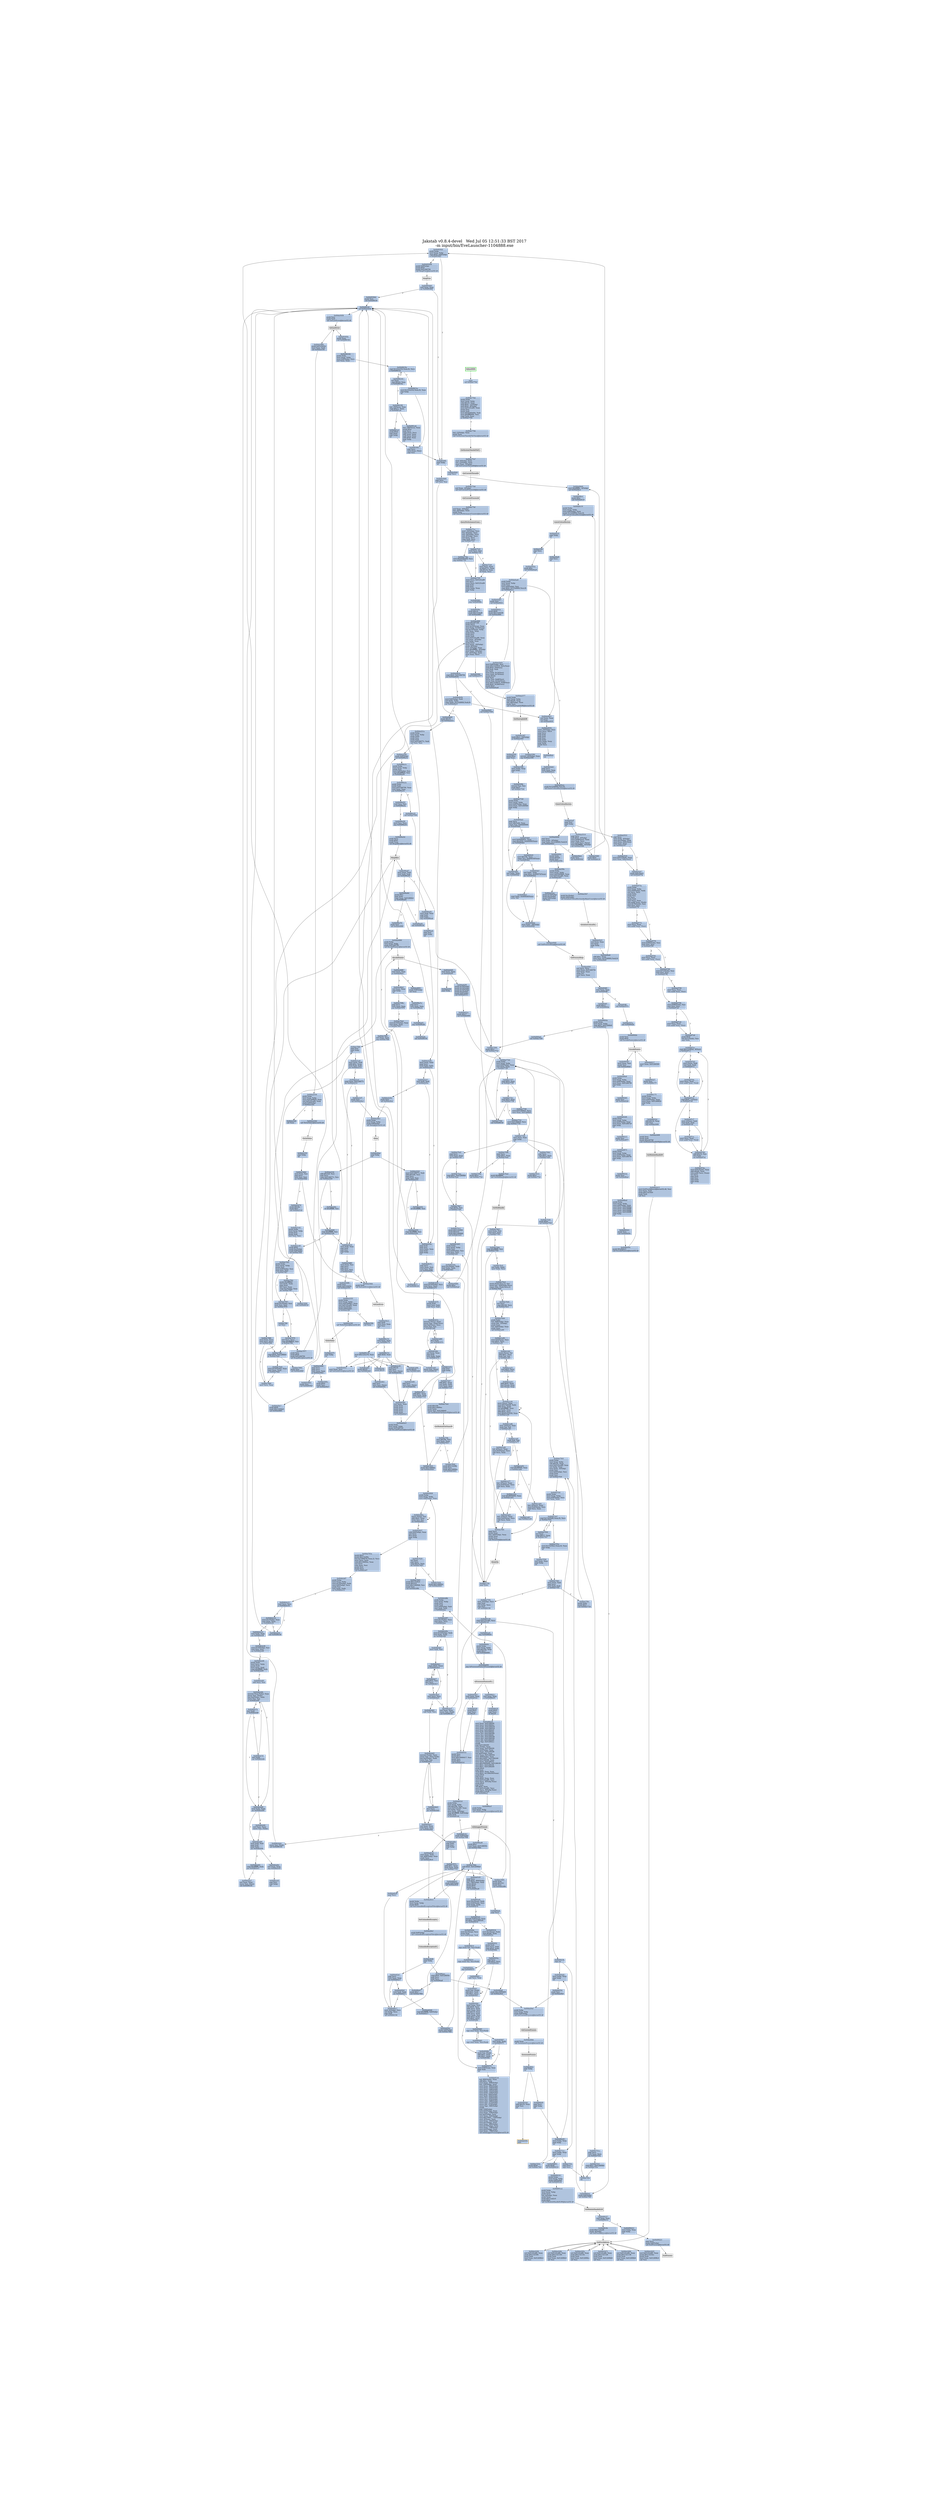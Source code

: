 digraph G {
node[shape=rectangle,style=filled,fillcolor=lightsteelblue,color=lightsteelblue]
bgcolor="transparent"
graph [label="Jakstab v0.8.4-devel   Wed Jul 05 12:51:33 BST 2017\n-m input/bin/EveLauncher-1104888.exe", labelloc=t, fontsize=35, pad=30]"0x00d9392f_0"[label="0x00d9392f\npushl %ebp\lmovl %esp, %ebp\lcmpl $0x0, 0x8(%ebp)\lje 0x00d93965\l"];
"0x00d93938_0"[label="0x00d93938\npushl 0x8(%ebp)\lpushl $0x0\lpushl 0x01266794\lcall HeapFree@kernel32.dll\l"];
"0x00d93949_0"[label="0x00d93949\ntestl %eax, %eax\ljne 0x00d93965\l"];
"0x00d9394d_0"[label="0x00d9394d\npushl %esi\lcall 0x00d9616f\l"];
"0x00d93953_0"[label="0x00d93953\nmovl %eax, %esi\lcall GetLastError@kernel32.dll\l"];
"0x00d9395b_0"[label="0x00d9395b\npushl %eax\lcall 0x00d96182\l"];
"0x00d93961_0"[label="0x00d93961\npopl %ecx\lmovl %eax, (%esi)\lpopl %esi\l"];
"0x00d93965_0"[label="0x00d93965\npopl %ebp\lret\l"];
"0x00d94196_0"[label="0x00d94196\ncmpl 0x0123ca80, %ecx\ljne 0x00d941a0\l"];
"0x00d9419e_0"[label="0x00d9419e\nrepz ret\l"];
"0x00d941a0_0"[label="0x00d941a0\njmp 0x00d96b0c\l"];
"0x00d95ef0_0"[label="0x00d95ef0\nmovl 0xc(%esp), %edx\lmovl 0x4(%esp), %ecx\ltestl %edx, %edx\lje 0x00d95f7b\l"];
"0x00d95efc_0"[label="0x00d95efc\nmovzbl 0x8(%esp), %eax\lbtl $0x1, 0x01266524\ljae 0x00d95f18\l"];
"0x00d95f0b_0"[label="0x00d95f0b\nmovl 0xc(%esp), %ecx\lpushl %edi\lmovl 0x8(%esp), %edi\l"];
"0x00d95f14_0"[label="0x00d95f14\nrepz stosb %al, %es:(%edi)\l"];
"0x00d95f14_1"[label="0x00d95f14\nrepz stosb %al, %es:(%edi)\l"];
"0x00d95f16_0"[label="0x00d95f16\njmp 0x00d95f75\l"];
"0x00d95f18_0"[label="0x00d95f18\nmovl 0xc(%esp), %edx\lcmpl $0x80, %edx\ljl 0x00d95f32\l"];
"0x00d95f32_0"[label="0x00d95f32\npushl %edi\lmovl %ecx, %edi\lcmpl $0x4, %edx\ljb 0x00d95f6b\l"];
"0x00d95f3a_0"[label="0x00d95f3a\nnegl %ecx\landl $0x3, %ecx\lje 0x00d95f4d\l"];
"0x00d95f41_0"[label="0x00d95f41\nsubl %ecx, %edx\l"];
"0x00d95f43_0"[label="0x00d95f43\nmovb %al, (%edi)\laddl $0x1, %edi\lsubl $0x1, %ecx\ljne 0x00d95f43\l"];
"0x00d95f4d_0"[label="0x00d95f4d\nmovl %eax, %ecx\lshll $0x8, %eax\laddl %ecx, %eax\lmovl %eax, %ecx\lshll $0x10, %eax\laddl %ecx, %eax\lmovl %edx, %ecx\landl $0x3, %edx\lshrl $0x2, %ecx\lje 0x00d95f6b\l"];
"0x00d95f65_0"[label="0x00d95f65\nrepz stosl %eax, %es:(%edi)\l"];
"0x00d95f65_1"[label="0x00d95f65\nrepz stosl %eax, %es:(%edi)\l"];
"0x00d95f67_0"[label="0x00d95f67\ntestl %edx, %edx\lje 0x00d95f75\l"];
"0x00d95f6b_0"[label="0x00d95f6b\nmovb %al, (%edi)\laddl $0x1, %edi\lsubl $0x1, %edx\ljne 0x00d95f6b\l"];
"0x00d95f75_0"[label="0x00d95f75\nmovl 0x8(%esp), %eax\lpopl %edi\lret\l"];
"0x00d95f80_0"[label="start\ncall 0x00da776d\l"];
"0x00d95f85_0"[label="0x00d95f85\njmp 0x00d95f8a\l"];
"0x00d95f8a_0"[label="0x00d95f8a\npushl $0x14\lpushl $0x121fed8\lcall 0x00da48f0\l"];
"0x00d95f96_0"[label="0x00d95f96\ncall 0x00da2377\l"];
"0x00d95f9b_0"[label="0x00d95f9b\nmovzwl %ax, %esi\lpushl $0x2\lcall 0x00da7720\l"];
"0x00d95fa5_0"[label="0x00d95fa5\npopl %ecx\lmovl $0x5a4d, %eax\lcmpw %ax, 0x00400000\lje 0x00d95fb8\l"];
"0x00d95fb4_0"[label="0x00d95fb4\nxorl %ebx, %ebx\ljmp 0x00d95feb\l"];
"0x00d95fb8_0"[label="0x00d95fb8\nmovl 0x0040003c, %eax\lcmpl $0x4550, 0x400000(%eax)\ljne 0x00d95fb4\l"];
"0x00d95fc9_0"[label="0x00d95fc9\nmovl $0x10b, %ecx\lcmpw %cx, 0x400018(%eax)\ljne 0x00d95fb4\l"];
"0x00d95fd7_0"[label="0x00d95fd7\nxorl %ebx, %ebx\lcmpl $0xe, 0x400074(%eax)\ljbe 0x00d95feb\l"];
"0x00d95fe2_0"[label="0x00d95fe2\ncmpl %ebx, 0x4000e8(%eax)\lsetne %bl\l"];
"0x00d95feb_0"[label="0x00d95feb\nmovl %ebx, -28(%ebp)\lcall 0x00da4949\l"];
"0x00d95ff3_0"[label="0x00d95ff3\ntestl %eax, %eax\ljne 0x00d95fff\l"];
"0x00d95ff7_0"[label="0x00d95ff7\npushl $0x1c\lcall 0x00d960da\l"];
"0x00d95fff_0"[label="0x00d95fff\ncall 0x00da557a\l"];
"0x00d960da_0"[label="0x00d960da\npushl %ebp\lmovl %esp, %ebp\lcmpl $0x1, 0x01266fe0\ljne 0x00d960eb\l"];
"0x00d960e6_0"[label="0x00d960e6\ncall 0x00da7506\l"];
"0x00d960eb_0"[label="0x00d960eb\npushl 0x8(%ebp)\lcall 0x00da7563\l"];
"0x00d960f3_0"[label="0x00d960f3\npushl $0xff\lcall 0x00d99216\l"];
"0x00d9616f_0"[label="0x00d9616f\ncall 0x00da5458\l"];
"0x00d96174_0"[label="0x00d96174\ntestl %eax, %eax\ljne 0x00d9617e\l"];
"0x00d96178_0"[label="0x00d96178\nmovl $0x123ce78, %eax\lret\l"];
"0x00d9617e_0"[label="0x00d9617e\naddl $0x8, %eax\lret\l"];
"0x00d96182_0"[label="0x00d96182\npushl %ebp\lmovl %esp, %ebp\lmovl 0x8(%ebp), %ecx\lxorl %eax, %eax\l"];
"0x00d9618a_0"[label="0x00d9618a\ncmpl 0x123cd10(,%eax,8), %ecx\lje 0x00d961ba\l"];
"0x00d96193_0"[label="0x00d96193\nincl %eax\lcmpl $0x2d, %eax\ljb 0x00d9618a\l"];
"0x00d96199_0"[label="0x00d96199\nleal -19(%ecx), %eax\lcmpl $0x11, %eax\lja 0x00d961a6\l"];
"0x00d961a1_0"[label="0x00d961a1\npushl $0xd\lpopl %eax\lpopl %ebp\lret\l"];
"0x00d961a6_0"[label="0x00d961a6\nleal -188(%ecx), %eax\lpushl $0xe\lpopl %ecx\lcmpl %eax, %ecx\lsbbl %eax, %eax\landl %ecx, %eax\laddl $0x8, %eax\lpopl %ebp\lret\l"];
"0x00d961ba_0"[label="0x00d961ba\nmovl 0x123cd14(,%eax,8), %eax\lpopl %ebp\lret\l"];
"0x00d96a1e_0"[label="0x00d96a1e\npushl %ebp\lmovl %esp, %ebp\lpushl %esi\lmovl 0x8(%ebp), %esi\lcmpl $0xffffffe0, %esi\lja 0x00d96a99\l"];
"0x00d96a2a_0"[label="0x00d96a2a\npushl %ebx\lpushl %edi\lmovl 0x01266794, %eax\ltestl %eax, %eax\ljne 0x00d96a52\l"];
"0x00d96a35_0"[label="0x00d96a35\ncall 0x00da7506\l"];
"0x00d96a52_0"[label="0x00d96a52\ntestl %esi, %esi\lje 0x00d96a5a\l"];
"0x00d96a56_0"[label="0x00d96a56\nmovl %esi, %ecx\ljmp 0x00d96a5d\l"];
"0x00d96a5d_0"[label="0x00d96a5d\npushl %ecx\lpushl $0x0\lpushl %eax\lcall HeapAlloc@kernel32.dll\l"];
"0x00d96a67_0"[label="0x00d96a67\nmovl %eax, %edi\ltestl %edi, %edi\ljne 0x00d96a93\l"];
"0x00d96a6d_0"[label="0x00d96a6d\npushl $0xc\lpopl %ebx\lcmpl %eax, 0x01266fe4\lje 0x00d96a85\l"];
"0x00d96a78_0"[label="0x00d96a78\npushl %esi\lcall 0x00da4880\l"];
"0x00d96a7e_0"[label="0x00d96a7e\npopl %ecx\ltestl %eax, %eax\ljne 0x00d96a2c\l"];
"0x00d96a83_0"[label="0x00d96a83\njmp 0x00d96a8c\l"];
"0x00d96a85_0"[label="0x00d96a85\ncall 0x00d9616f\l"];
"0x00d96a8c_0"[label="0x00d96a8c\ncall 0x00d9616f\l"];
"0x00d96a93_0"[label="0x00d96a93\nmovl %edi, %eax\lpopl %edi\lpopl %ebx\ljmp 0x00d96aad\l"];
"0x00d96aad_0"[label="0x00d96aad\npopl %esi\lpopl %ebp\lret\l"];
"0x00d96acf_0"[label="0x00d96acf\npushl %ebp\lmovl %esp, %ebp\lcall IsDebuggerPresent@kernel32.dll\l"];
"0x00d96ad8_0"[label="0x00d96ad8\npushl $0x1\lmovl %eax, 0x0126650c\lcall 0x00da79bb\l"];
"0x00d96ae4_0"[label="0x00d96ae4\npushl 0x8(%ebp)\lcall 0x00da26c4\l"];
"0x00d96aec_0"[label="0x00d96aec\ncmpl $0x0, 0x0126650c\lpopl %ecx\lpopl %ecx\ljne 0x00d96aff\l"];
"0x00d96af7_0"[label="0x00d96af7\npushl $0x1\lcall 0x00da79bb\l"];
"0x00d96afe_0"[label="0x00d96afe\npopl %ecx\l"];
"0x00d96aff_0"[label="0x00d96aff\npushl $0xc0000409\lcall 0x00da26af\l"];
"0x00d96b09_0"[label="0x00d96b09\npopl %ecx\lpopl %ebp\lret\l"];
"0x00d96b0c_0"[label="0x00d96b0c\npushl %ebp\lmovl %esp, %ebp\lsubl $0x324, %esp\lpushl $0x17\lcall 0x00dbb684\l"];
"0x00d96b1c_0"[label="0x00d96b1c\ntestl %eax, %eax\lje 0x00d96b25\l"];
"0x00d96b20_0"[label="0x00d96b20\npushl $0x2\lpopl %ecx\lint $0x29\l"];
"0x00d96b25_0"[label="0x00d96b25\nmovl %eax, 0x012662f0\lmovl %ecx, 0x012662ec\lmovl %edx, 0x012662e8\lmovl %ebx, 0x012662e4\lmovl %esi, 0x012662e0\lmovl %edi, 0x012662dc\lmovw %ss, 0x01266308\lmovw %cs, 0x012662fc\lmovw %ds, 0x012662d8\lmovw %es, 0x012662d4\lmovw %fs, 0x012662d0\lmovw %gs, 0x012662cc\lpushfl \lpopl 0x01266300\lmovl (%ebp), %eax\lmovl %eax, 0x012662f4\lmovl 0x4(%ebp), %eax\lmovl %eax, 0x012662f8\lleal 0x8(%ebp), %eax\lmovl %eax, 0x01266304\lmovl -804(%ebp), %eax\lmovl $0x10001, 0x01266240\lmovl 0x012662f8, %eax\lmovl %eax, 0x012661fc\lmovl $0xc0000409, 0x012661f0\lmovl $0x1, 0x012661f4\lmovl $0x1, 0x01266200\lpushl $0x4\lpopl %eax\limull $0x0, %eax, %eax\lmovl $0x2, 0x1266204(%eax)\lpushl $0x4\lpopl %eax\limull $0x0, %eax, %eax\lmovl 0x0123ca80, %ecx\lmovl %ecx, -8(%ebp,%eax)\lpushl $0x4\lpopl %eax\lshll $0x0, %eax\lmovl 0x0123ca84, %ecx\lmovl %ecx, -8(%ebp,%eax)\lpushl $0x11a5cf4\lcall 0x00d96acf\l"];
"0x00d96c03_0"[label="0x00d96c03\nmovl %ebp, %esp\lpopl %ebp\lret\l"];
"0x00d991e2_0"[label="0x00d991e2\npushl %ebp\lmovl %esp, %ebp\lpushl %ecx\lleal -4(%ebp), %eax\lpushl %eax\lpushl $0x11ab2c0\lpushl $0x0\lcall GetModuleHandleExW@kernel32.dll\l"];
"0x00d991f7_0"[label="0x00d991f7\ntestl %eax, %eax\lje 0x00d99212\l"];
"0x00d991fb_0"[label="0x00d991fb\npushl $0x11ab2d8\lpushl -4(%ebp)\lcall GetProcAddress@kernel32.dll\l"];
"0x00d99212_0"[label="0x00d99212\nmovl %ebp, %esp\lpopl %ebp\lret\l"];
"0x00d99216_0"[label="0x00d99216\npushl %ebp\lmovl %esp, %ebp\lpushl 0x8(%ebp)\lcall 0x00d991e2\l"];
"0x00d99221_0"[label="0x00d99221\npopl %ecx\lpushl 0x8(%ebp)\lcall ExitProcess@kernel32.dll\l"];
"0x00d992fe_0"[label="0x00d992fe\npushl %esi\lpushl $0x0\lcall EncodePointer@kernel32.dll\l"];
"0x00d99307_0"[label="0x00d99307\nmovl %eax, %esi\lpushl %esi\lcall 0x00da48a6\l"];
"0x00d9930f_0"[label="0x00d9930f\npushl %esi\lcall 0x00da62d6\l"];
"0x00d99315_0"[label="0x00d99315\npushl %esi\lcall 0x00da4873\l"];
"0x00d9931b_0"[label="0x00d9931b\npushl %esi\lcall 0x00da8bad\l"];
"0x00d99321_0"[label="0x00d99321\npushl %esi\lcall 0x00d9d50c\l"];
"0x00d99327_0"[label="0x00d99327\npushl %esi\lcall 0x00d9e175\l"];
"0x00d9932d_0"[label="0x00d9932d\naddl $0x18, %esp\lpopl %esi\ljmp 0x00da2408\l"];
"0x00d9d50c_0"[label="0x00d9d50c\npushl $0xd9d4c5\lcall EncodePointer@kernel32.dll\l"];
"0x00d9d517_0"[label="0x00d9d517\nmovl %eax, 0x01266560\lret\l"];
"0x00d9e175_0"[label="0x00d9e175\npushl %ebp\lmovl %esp, %ebp\lmovl 0x8(%ebp), %eax\lmovl %eax, 0x01266624\lpopl %ebp\lret\l"];
"0x00da0aa6_0"[label="0x00da0aa6\npushl %ebp\lmovl %esp, %ebp\lpushl %esi\lmovl 0x8(%ebp), %esi\lcmpl $0x0, 0x123d060(,%esi,8)\ljne 0x00da0aca\l"];
"0x00da0ab7_0"[label="0x00da0ab7\npushl %esi\lcall 0x00da0b2e\l"];
"0x00da0abd_0"[label="0x00da0abd\npopl %ecx\ltestl %eax, %eax\ljne 0x00da0aca\l"];
"0x00da0aca_0"[label="0x00da0aca\npushl 0x123d060(,%esi,8)\lcall EnterCriticalSection@kernel32.dll\l"];
"0x00da0ad7_0"[label="0x00da0ad7\npopl %esi\lpopl %ebp\lret\l"];
"0x00da0b2e_0"[label="0x00da0b2e\npushl $0x8\lpushl $0x1220338\lcall 0x00da48f0\l"];
"0x00da0b3a_0"[label="0x00da0b3a\ncmpl $0x0, 0x01266794\ljne 0x00da0b5b\l"];
"0x00da0b43_0"[label="0x00da0b43\ncall 0x00da7506\l"];
"0x00da0b5b_0"[label="0x00da0b5b\nmovl 0x8(%ebp), %edi\lxorl %ebx, %ebx\lcmpl %ebx, 0x123d060(,%edi,8)\ljne 0x00da0bc5\l"];
"0x00da0b69_0"[label="0x00da0b69\npushl $0x18\lcall 0x00da221a\l"];
"0x00da0b70_0"[label="0x00da0b70\npopl %ecx\lmovl %eax, %esi\ltestl %esi, %esi\ljne 0x00da0b86\l"];
"0x00da0b77_0"[label="0x00da0b77\ncall 0x00d9616f\l"];
"0x00da0b86_0"[label="0x00da0b86\npushl $0xa\lcall 0x00da0aa6\l"];
"0x00da0b8d_0"[label="0x00da0b8d\npopl %ecx\lmovl %ebx, -4(%ebp)\lcmpl %ebx, 0x123d060(,%edi,8)\ljne 0x00da0bb2\l"];
"0x00da0b9a_0"[label="0x00da0b9a\npushl %ebx\lpushl $0xfa0\lpushl %esi\lcall 0x00da239a\l"];
"0x00da0ba6_0"[label="0x00da0ba6\naddl $0xc, %esp\lmovl %esi, 0x123d060(,%edi,8)\ljmp 0x00da0bb9\l"];
"0x00da0bb2_0"[label="0x00da0bb2\npushl %esi\lcall 0x00d9392f\l"];
"0x00da0bb8_0"[label="0x00da0bb8\npopl %ecx\l"];
"0x00da0bb9_0"[label="0x00da0bb9\nmovl $0xfffffffe, -4(%ebp)\lcall 0x00da0bce\l"];
"0x00da0bc5_0"[label="0x00da0bc5\nxorl %eax, %eax\lincl %eax\lcall 0x00da4935\l"];
"0x00da0bcd_0"[label="0x00da0bcd\nret\l"];
"0x00da0bce_0"[label="0x00da0bce\npushl $0xa\lcall 0x00da0c10\l"];
"0x00da0bd5_0"[label="0x00da0bd5\npopl %ecx\lret\l"];
"0x00da0c10_0"[label="0x00da0c10\npushl %ebp\lmovl %esp, %ebp\lmovl 0x8(%ebp), %eax\lpushl 0x123d060(,%eax,8)\lcall LeaveCriticalSection@kernel32.dll\l"];
"0x00da0c23_0"[label="0x00da0c23\npopl %ebp\lret\l"];
"0x00da1a00_0"[label="0x00da1a00\nmovl 0x4(%esp), %ecx\ltestl $0x3, %ecx\lje 0x00da1a30\l"];
"0x00da1a0c_0"[label="0x00da1a0c\nmovb (%ecx), %al\laddl $0x1, %ecx\ltestb %al, %al\lje 0x00da1a63\l"];
"0x00da1a15_0"[label="0x00da1a15\ntestl $0x3, %ecx\ljne 0x00da1a0c\l"];
"0x00da1a1d_0"[label="0x00da1a1d\naddl $0x0, %eax\lleal (%esp), %esp\lleal (%esp), %esp\l"];
"0x00da1a30_0"[label="0x00da1a30\nmovl (%ecx), %eax\lmovl $0x7efefeff, %edx\laddl %eax, %edx\lxorl $0xffffffff, %eax\lxorl %edx, %eax\laddl $0x4, %ecx\ltestl $0x81010100, %eax\lje 0x00da1a30\l"];
"0x00da1a48_0"[label="0x00da1a48\nmovl -4(%ecx), %eax\ltestb %al, %al\lje 0x00da1a81\l"];
"0x00da1a4f_0"[label="0x00da1a4f\ntestb %ah, %ah\lje 0x00da1a77\l"];
"0x00da1a53_0"[label="0x00da1a53\ntestl $0xff0000, %eax\lje 0x00da1a6d\l"];
"0x00da1a5a_0"[label="0x00da1a5a\ntestl $0xff000000, %eax\lje 0x00da1a63\l"];
"0x00da1a61_0"[label="0x00da1a61\njmp 0x00da1a30\l"];
"0x00da1a63_0"[label="0x00da1a63\nleal -1(%ecx), %eax\lmovl 0x4(%esp), %ecx\lsubl %ecx, %eax\lret\l"];
"0x00da1a6d_0"[label="0x00da1a6d\nleal -2(%ecx), %eax\lmovl 0x4(%esp), %ecx\lsubl %ecx, %eax\lret\l"];
"0x00da1a77_0"[label="0x00da1a77\nleal -3(%ecx), %eax\lmovl 0x4(%esp), %ecx\lsubl %ecx, %eax\lret\l"];
"0x00da1a81_0"[label="0x00da1a81\nleal -4(%ecx), %eax\lmovl 0x4(%esp), %ecx\lsubl %ecx, %eax\lret\l"];
"0x00da21d2_0"[label="0x00da21d2\npushl %ebp\lmovl %esp, %ebp\lpushl %esi\lpushl %edi\lxorl %esi, %esi\l"];
"0x00da21d9_0"[label="0x00da21d9\npushl $0x0\lpushl 0xc(%ebp)\lpushl 0x8(%ebp)\lcall 0x00da7941\l"];
"0x00da21e6_0"[label="0x00da21e6\nmovl %eax, %edi\laddl $0xc, %esp\ltestl %edi, %edi\ljne 0x00da2214\l"];
"0x00da21ef_0"[label="0x00da21ef\ncmpl %eax, 0x0126677c\ljbe 0x00da2214\l"];
"0x00da21f7_0"[label="0x00da21f7\npushl %esi\lcall 0x00da26a1\l"];
"0x00da21fd_0"[label="0x00da21fd\naddl $0x3e8, %esi\lpopl %ecx\lcmpl 0x0126677c, %esi\ljbe 0x00da220f\l"];
"0x00da220c_0"[label="0x00da220c\norl $0xffffffff, %esi\l"];
"0x00da220f_0"[label="0x00da220f\ncmpl $0xffffffff, %esi\ljne 0x00da21d9\l"];
"0x00da2214_0"[label="0x00da2214\nmovl %edi, %eax\lpopl %edi\lpopl %esi\lpopl %ebp\lret\l"];
"0x00da221a_0"[label="0x00da221a\npushl %ebp\lmovl %esp, %ebp\lpushl %ebx\lpushl %esi\lpushl %edi\lmovl 0x0126677c, %edi\lxorl %esi, %esi\l"];
"0x00da2228_0"[label="0x00da2228\npushl 0x8(%ebp)\lcall 0x00d96a1e\l"];
"0x00da2230_0"[label="0x00da2230\nmovl %eax, %ebx\lpopl %ecx\ltestl %ebx, %ebx\ljne 0x00da225a\l"];
"0x00da2237_0"[label="0x00da2237\ntestl %edi, %edi\lje 0x00da225a\l"];
"0x00da223b_0"[label="0x00da223b\npushl %esi\lcall 0x00da26a1\l"];
"0x00da2241_0"[label="0x00da2241\nmovl 0x0126677c, %edi\laddl $0x3e8, %esi\lpopl %ecx\lcmpl %edi, %esi\ljbe 0x00da2255\l"];
"0x00da2252_0"[label="0x00da2252\norl $0xffffffff, %esi\l"];
"0x00da2255_0"[label="0x00da2255\ncmpl $0xffffffff, %esi\ljne 0x00da2228\l"];
"0x00da225a_0"[label="0x00da225a\npopl %edi\lpopl %esi\lmovl %ebx, %eax\lpopl %ebx\lpopl %ebp\lret\l"];
"0x00da2336_0"[label="0x00da2336\npushl %ebp\lmovl %esp, %ebp\lmovl 0x012698c8, %eax\lxorl 0x0123ca80, %eax\lpushl 0x8(%ebp)\lje 0x00da234d\l"];
"0x00da2349_0"[label="0x00da2349\ncall %eax\l"];
"0x00da234d_0"[label="0x00da234d\ncall TlsGetValue@kernel32.dll\l"];
"0x00da2353_0"[label="0x00da2353\npopl %ebp\lret\l"];
"0x00da2355_0"[label="0x00da2355\npushl %ebp\lmovl %esp, %ebp\lmovl 0x012698cc, %eax\lxorl 0x0123ca80, %eax\lpushl 0xc(%ebp)\lpushl 0x8(%ebp)\lje 0x00da236f\l"];
"0x00da236b_0"[label="0x00da236b\ncall %eax\l"];
"0x00da236f_0"[label="0x00da236f\ncall TlsSetValue@kernel32.dll\l"];
"0x00da2375_0"[label="0x00da2375\npopl %ebp\lret\l"];
"0x00da2377_0"[label="0x00da2377\npushl %ebp\lmovl %esp, %ebp\lsubl $0x44, %esp\lleal -68(%ebp), %eax\lpushl %eax\lcall GetStartupInfoW@kernel32.dll\l"];
"0x00da2387_0"[label="0x00da2387\ntestb $0x1, -24(%ebp)\lje 0x00da2393\l"];
"0x00da238d_0"[label="0x00da238d\nmovzwl -20(%ebp), %eax\ljmp 0x00da2396\l"];
"0x00da2393_0"[label="0x00da2393\npushl $0xa\lpopl %eax\l"];
"0x00da2396_0"[label="0x00da2396\nmovl %ebp, %esp\lpopl %ebp\lret\l"];
"0x00da239a_0"[label="0x00da239a\npushl %ebp\lmovl %esp, %ebp\lmovl 0x012698d0, %eax\lxorl 0x0123ca80, %eax\lje 0x00da23b7\l"];
"0x00da23aa_0"[label="0x00da23aa\npushl 0x10(%ebp)\lpushl 0xc(%ebp)\lpushl 0x8(%ebp)\lcall %eax\l"];
"0x00da23b7_0"[label="0x00da23b7\npushl 0xc(%ebp)\lpushl 0x8(%ebp)\lcall InitializeCriticalSectionAndSpinCount@kernel32.dll\l"];
"0x00da23c3_0"[label="0x00da23c3\nxorl %eax, %eax\lincl %eax\lpopl %ebp\lret\l"];
"0x00da2408_0"[label="0x00da2408\npushl %esi\lpushl %edi\lpushl $0xed47b8\lcall GetModuleHandleW@kernel32.dll\l"];
"0x00da2415_0"[label="0x00da2415\nmovl GetProcAddress@kernel32.dll, %esi\lmovl %eax, %edi\lpushl $0x11b10e0\lpushl %edi\lcall %esi\l"];
"0x00da2425_0"[label="0x00da2425\nxorl 0x0123ca80, %eax\lpushl $0x11b10ec\lpushl %edi\lmovl %eax, 0x012698c0\lcall %esi\l"];
"0x00da2438_0"[label="0x00da2438\nxorl 0x0123ca80, %eax\lpushl $0x11b10f4\lpushl %edi\lmovl %eax, 0x012698c4\lcall %esi\l"];
"0x00da244b_0"[label="0x00da244b\nxorl 0x0123ca80, %eax\lpushl $0x11b1100\lpushl %edi\lmovl %eax, 0x012698c8\lcall %esi\l"];
"0x00da245e_0"[label="0x00da245e\nxorl 0x0123ca80, %eax\lpushl $0x11b110c\lpushl %edi\lmovl %eax, 0x012698cc\lcall %esi\l"];
"0x00da2471_0"[label="0x00da2471\nxorl 0x0123ca80, %eax\lpushl $0x11b1128\lpushl %edi\lmovl %eax, 0x012698d0\lcall %esi\l"];
"0x00da2484_0"[label="0x00da2484\nxorl 0x0123ca80, %eax\lpushl $0x11b1138\lpushl %edi\lmovl %eax, 0x012698d4\lcall %esi\l"];
"0x00da26a1_0"[label="0x00da26a1\npushl %ebp\lmovl %esp, %ebp\lpushl 0x8(%ebp)\lcall Sleep@kernel32.dll\l"];
"0x00da26ad_0"[label="0x00da26ad\npopl %ebp\lret\l"];
"0x00da26af_0"[label="0x00da26af\npushl %ebp\lmovl %esp, %ebp\lpushl 0x8(%ebp)\lcall GetCurrentProcess@kernel32.dll\l"];
"0x00da26bb_0"[label="0x00da26bb\npushl %eax\lcall TerminateProcess@kernel32.dll\l"];
"0x00da26c2_0"[label="0x00da26c2\npopl %ebp\lret\l"];
"0x00da26c4_0"[label="0x00da26c4\npushl %ebp\lmovl %esp, %ebp\lpushl $0x0\lcall SetUnhandledExceptionFilter@kernel32.dll\l"];
"0x00da26cf_0"[label="0x00da26cf\npushl 0x8(%ebp)\lcall UnhandledExceptionFilter@kernel32.dll\l"];
"0x00da26d8_0"[label="0x00da26d8\npopl %ebp\lret\l"];
"0x00da2826_0"[label="0x00da2826\npushl %ebp\lmovl %esp, %ebp\lmovl 0x8(%ebp), %eax\l"];
"0x00da282c_0"[label="0x00da282c\nmovw (%eax), %cx\laddl $0x2, %eax\ltestw %cx, %cx\ljne 0x00da282c\l"];
"0x00da2837_0"[label="0x00da2837\nsubl 0x8(%ebp), %eax\lsarl %eax\ldecl %eax\lpopl %ebp\lret\l"];
"0x00da4873_0"[label="0x00da4873\npushl %ebp\lmovl %esp, %ebp\lmovl 0x8(%ebp), %eax\lmovl %eax, 0x0126678c\lpopl %ebp\lret\l"];
"0x00da4880_0"[label="0x00da4880\npushl %ebp\lmovl %esp, %ebp\lpushl 0x01266790\lcall DecodePointer@kernel32.dll\l"];
"0x00da488f_0"[label="0x00da488f\ntestl %eax, %eax\lje 0x00da48a2\l"];
"0x00da4893_0"[label="0x00da4893\npushl 0x8(%ebp)\lcall %eax\l"];
"0x00da48a2_0"[label="0x00da48a2\nxorl %eax, %eax\lpopl %ebp\lret\l"];
"0x00da48a6_0"[label="0x00da48a6\npushl %ebp\lmovl %esp, %ebp\lmovl 0x8(%ebp), %eax\lmovl %eax, 0x01266790\lpopl %ebp\lret\l"];
"0x00da48f0_0"[label="0x00da48f0\npushl $0xd97180\lpushl %fs:0\lmovl 0x10(%esp), %eax\lmovl %ebp, 0x10(%esp)\lleal 0x10(%esp), %ebp\lsubl %eax, %esp\lpushl %ebx\lpushl %esi\lpushl %edi\lmovl 0x0123ca80, %eax\lxorl %eax, -4(%ebp)\lxorl %ebp, %eax\lpushl %eax\lmovl %esp, -24(%ebp)\lpushl -8(%ebp)\lmovl -4(%ebp), %eax\lmovl $0xfffffffe, -4(%ebp)\lmovl %eax, -8(%ebp)\lleal -16(%ebp), %eax\lmovl %eax, %fs:0\lret\l"];
"0x00da4935_0"[label="0x00da4935\nmovl -16(%ebp), %ecx\lmovl %ecx, %fs:0\lpopl %ecx\lpopl %edi\lpopl %edi\lpopl %esi\lpopl %ebx\lmovl %ebp, %esp\lpopl %ebp\lpushl %ecx\lret\l"];
"0x00da4949_0"[label="0x00da4949\ncall GetProcessHeap@kernel32.dll\l"];
"0x00da494f_0"[label="0x00da494f\nxorl %ecx, %ecx\lmovl %eax, 0x01266794\ltestl %eax, %eax\lsetne %cl\lmovl %ecx, %eax\lret\l"];
"0x00da5458_0"[label="0x00da5458\npushl %esi\lpushl %edi\lcall GetLastError@kernel32.dll\l"];
"0x00da5460_0"[label="0x00da5460\npushl 0x0123d32c\lmovl %eax, %edi\lcall 0x00da2336\l"];
"0x00da546d_0"[label="0x00da546d\nmovl %eax, %esi\lpopl %ecx\ltestl %esi, %esi\ljne 0x00da54bb\l"];
"0x00da5474_0"[label="0x00da5474\npushl $0x3bc\lpushl $0x1\lcall 0x00da21d2\l"];
"0x00da5480_0"[label="0x00da5480\nmovl %eax, %esi\lpopl %ecx\lpopl %ecx\ltestl %esi, %esi\lje 0x00da54bb\l"];
"0x00da5488_0"[label="0x00da5488\npushl %esi\lpushl 0x0123d32c\lcall 0x00da2355\l"];
"0x00da5494_0"[label="0x00da5494\npopl %ecx\lpopl %ecx\ltestl %eax, %eax\lje 0x00da54b2\l"];
"0x00da549a_0"[label="0x00da549a\npushl $0x0\lpushl %esi\lcall 0x00da54c7\l"];
"0x00da54b2_0"[label="0x00da54b2\npushl %esi\lcall 0x00d9392f\l"];
"0x00da54b8_0"[label="0x00da54b8\npopl %ecx\lxorl %esi, %esi\l"];
"0x00da54bb_0"[label="0x00da54bb\npushl %edi\lcall SetLastError@kernel32.dll\l"];
"0x00da54c2_0"[label="0x00da54c2\npopl %edi\lmovl %esi, %eax\lpopl %esi\lret\l"];
"0x00da54c7_0"[label="0x00da54c7\npushl $0x8\lpushl $0x12204e0\lcall 0x00da48f0\l"];
"0x00da54d3_0"[label="0x00da54d3\nmovl 0x8(%ebp), %esi\lmovl $0x11b3518, 0x5c(%esi)\landl $0x0, 0x8(%esi)\lxorl %edi, %edi\lincl %edi\lmovl %edi, 0x14(%esi)\lmovl %edi, 0x70(%esi)\lpushl $0x43\lpopl %eax\lmovw %ax, 0xb8(%esi)\lmovw %ax, 0x1be(%esi)\lmovl $0x123d610, 0x68(%esi)\landl $0x0, 0x3b8(%esi)\lpushl $0xd\lcall 0x00da0aa6\l"];
"0x00da5510_0"[label="0x00da5510\npopl %ecx\landl $0x0, -4(%ebp)\lmovl 0x68(%esi), %eax\lmovl %edi, %ecx\llock xaddl %ecx, (%eax)\lmovl $0xfffffffe, -4(%ebp)\lcall 0x00da5568\l"];
"0x00da552a_0"[label="0x00da552a\npushl $0xc\lcall 0x00da0aa6\l"];
"0x00da5531_0"[label="0x00da5531\npopl %ecx\lmovl %edi, -4(%ebp)\lmovl 0xc(%ebp), %eax\lmovl %eax, 0x6c(%esi)\ltestl %eax, %eax\ljne 0x00da5547\l"];
"0x00da553f_0"[label="0x00da553f\nmovl 0x0123da9c, %eax\lmovl %eax, 0x6c(%esi)\l"];
"0x00da5547_0"[label="0x00da5547\npushl 0x6c(%esi)\lcall 0x00da975a\l"];
"0x00da5568_0"[label="0x00da5568\npushl $0xd\lcall 0x00da0c10\l"];
"0x00da556f_0"[label="0x00da556f\npopl %ecx\lret\l"];
"0x00da557a_0"[label="0x00da557a\ncall 0x00d992fe\l"];
"0x00da61b1_0"[label="0x00da61b1\npushl %ebp\lmovl %esp, %ebp\lsubl $0x328, %esp\lmovl 0x0123ca80, %eax\lxorl %ebp, %eax\lmovl %eax, -4(%ebp)\lcmpl $0xffffffff, 0x8(%ebp)\lpushl %edi\lje 0x00da61d4\l"];
"0x00da61cb_0"[label="0x00da61cb\npushl 0x8(%ebp)\lcall 0x00da79bb\l"];
"0x00da61d3_0"[label="0x00da61d3\npopl %ecx\landl $0x0, -800(%ebp)\lleal -796(%ebp), %eax\lpushl $0x4c\lpushl $0x0\lpushl %eax\lcall 0x00d95ef0\l"];
"0x00da61eb_0"[label="0x00da61eb\nleal -800(%ebp), %eax\laddl $0xc, %esp\lmovl %eax, -808(%ebp)\lleal -720(%ebp), %eax\lmovl %eax, -804(%ebp)\lmovl %eax, -544(%ebp)\lmovl %ecx, -548(%ebp)\lmovl %edx, -552(%ebp)\lmovl %ebx, -556(%ebp)\lmovl %esi, -560(%ebp)\lmovl %edi, -564(%ebp)\lmovw %ss, -520(%ebp)\lmovw %cs, -532(%ebp)\lmovw %ds, -568(%ebp)\lmovw %es, -572(%ebp)\lmovw %fs, -576(%ebp)\lmovw %gs, -580(%ebp)\lpushfl \lpopl -528(%ebp)\lmovl 0x4(%ebp), %eax\lmovl %eax, -536(%ebp)\lleal 0x4(%ebp), %eax\lmovl %eax, -524(%ebp)\lmovl $0x10001, -720(%ebp)\lmovl -4(%eax), %eax\lmovl %eax, -540(%ebp)\lmovl 0xc(%ebp), %eax\lmovl %eax, -800(%ebp)\lmovl 0x10(%ebp), %eax\lmovl %eax, -796(%ebp)\lmovl 0x4(%ebp), %eax\lmovl %eax, -788(%ebp)\lcall IsDebuggerPresent@kernel32.dll\l"];
"0x00da62a1_0"[label="0x00da62a1\nmovl %eax, %edi\lleal -808(%ebp), %eax\lpushl %eax\lcall 0x00da26c4\l"];
"0x00da62af_0"[label="0x00da62af\npopl %ecx\ltestl %eax, %eax\ljne 0x00da62c7\l"];
"0x00da62b4_0"[label="0x00da62b4\ntestl %edi, %edi\ljne 0x00da62c7\l"];
"0x00da62b8_0"[label="0x00da62b8\ncmpl $0xffffffff, 0x8(%ebp)\lje 0x00da62c7\l"];
"0x00da62be_0"[label="0x00da62be\npushl 0x8(%ebp)\lcall 0x00da79bb\l"];
"0x00da62c6_0"[label="0x00da62c6\npopl %ecx\l"];
"0x00da62c7_0"[label="0x00da62c7\nmovl -4(%ebp), %ecx\lxorl %ebp, %ecx\lpopl %edi\lcall 0x00d94196\l"];
"0x00da62d2_0"[label="0x00da62d2\nmovl %ebp, %esp\lpopl %ebp\lret\l"];
"0x00da62d6_0"[label="0x00da62d6\npushl %ebp\lmovl %esp, %ebp\lmovl 0x8(%ebp), %eax\lmovl %eax, 0x012667a0\lpopl %ebp\lret\l"];
"0x00da62e3_0"[label="0x00da62e3\npushl %ebp\lmovl %esp, %ebp\lpushl 0x012667a0\lcall DecodePointer@kernel32.dll\l"];
"0x00da62f2_0"[label="0x00da62f2\ntestl %eax, %eax\lje 0x00da62f9\l"];
"0x00da62f6_0"[label="0x00da62f6\npopl %ebp\l"];
"0x00da62f9_0"[label="0x00da62f9\npushl 0x18(%ebp)\lpushl 0x14(%ebp)\lpushl 0x10(%ebp)\lpushl 0xc(%ebp)\lpushl 0x8(%ebp)\lcall 0x00da631e\l"];
"0x00da630d_0"[label="0x00da630d\nint3 \l",color="orange",style="filled,bold"];
"0x00da630e_0"[label="0x00da630e\nxorl %eax, %eax\lpushl %eax\lpushl %eax\lpushl %eax\lpushl %eax\lpushl %eax\lcall 0x00da62e3\l"];
"0x00da631e_0"[label="0x00da631e\npushl $0x17\lcall 0x00dbb684\l"];
"0x00da6325_0"[label="0x00da6325\ntestl %eax, %eax\lje 0x00da632e\l"];
"0x00da6329_0"[label="0x00da6329\npushl $0x5\lpopl %ecx\lint $0x29\l"];
"0x00da632e_0"[label="0x00da632e\npushl %esi\lpushl $0x1\lmovl $0xc0000417, %esi\lpushl %esi\lpushl $0x2\lcall 0x00da61b1\l"];
"0x00da633e_0"[label="0x00da633e\npushl %esi\lcall 0x00da26af\l"];
"0x00da6344_0"[label="0x00da6344\naddl $0x10, %esp\lpopl %esi\lret\l"];
"0x00da7506_0"[label="0x00da7506\npushl $0x3\lcall 0x00da772d\l"];
"0x00da750d_0"[label="0x00da750d\npopl %ecx\lcmpl $0x1, %eax\lje 0x00da7528\l"];
"0x00da7513_0"[label="0x00da7513\npushl $0x3\lcall 0x00da772d\l"];
"0x00da751a_0"[label="0x00da751a\npopl %ecx\ltestl %eax, %eax\ljne 0x00da753e\l"];
"0x00da751f_0"[label="0x00da751f\ncmpl $0x1, 0x012669b0\ljne 0x00da753e\l"];
"0x00da7528_0"[label="0x00da7528\npushl $0xfc\lcall 0x00da7563\l"];
"0x00da7532_0"[label="0x00da7532\npushl $0xff\lcall 0x00da7563\l"];
"0x00da753c_0"[label="0x00da753c\npopl %ecx\lpopl %ecx\l"];
"0x00da753e_0"[label="0x00da753e\nret\l"];
"0x00da753f_0"[label="0x00da753f\npushl %ebp\lmovl %esp, %ebp\lmovl 0x8(%ebp), %ecx\lxorl %eax, %eax\l"];
"0x00da7547_0"[label="0x00da7547\ncmpl 0x11b35b8(,%eax,8), %ecx\lje 0x00da755a\l"];
"0x00da7550_0"[label="0x00da7550\nincl %eax\lcmpl $0x17, %eax\ljb 0x00da7547\l"];
"0x00da7556_0"[label="0x00da7556\nxorl %eax, %eax\lpopl %ebp\lret\l"];
"0x00da755a_0"[label="0x00da755a\nmovl 0x11b35bc(,%eax,8), %eax\lpopl %ebp\lret\l"];
"0x00da7563_0"[label="0x00da7563\npushl %ebp\lmovl %esp, %ebp\lsubl $0x1fc, %esp\lmovl 0x0123ca80, %eax\lxorl %ebp, %eax\lmovl %eax, -4(%ebp)\lpushl %esi\lmovl 0x8(%ebp), %esi\lpushl %edi\lpushl %esi\lcall 0x00da753f\l"];
"0x00da7581_0"[label="0x00da7581\nmovl %eax, %edi\lpopl %ecx\ltestl %edi, %edi\lje 0x00da7705\l"];
"0x00da758c_0"[label="0x00da758c\npushl %ebx\lpushl $0x3\lcall 0x00da772d\l"];
"0x00da7594_0"[label="0x00da7594\npopl %ecx\lcmpl $0x1, %eax\lje 0x00da76ad\l"];
"0x00da759e_0"[label="0x00da759e\npushl $0x3\lcall 0x00da772d\l"];
"0x00da75a5_0"[label="0x00da75a5\npopl %ecx\ltestl %eax, %eax\ljne 0x00da75b7\l"];
"0x00da75aa_0"[label="0x00da75aa\ncmpl $0x1, 0x012669b0\lje 0x00da76ad\l"];
"0x00da75b7_0"[label="0x00da75b7\ncmpl $0xfc, %esi\lje 0x00da7704\l"];
"0x00da75c3_0"[label="0x00da75c3\npushl $0x11b3f58\lpushl $0x314\lpushl $0x12669b8\lcall 0x00db1b43\l"];
"0x00da75d7_0"[label="0x00da75d7\naddl $0xc, %esp\lxorl %ebx, %ebx\ltestl %eax, %eax\ljne 0x00da7715\l"];
"0x00da75e4_0"[label="0x00da75e4\npushl $0x104\lpushl $0x12669ea\lpushl %ebx\lmovw %ax, 0x01266bf2\lcall GetModuleFileNameW@kernel32.dll\l"];
"0x00da75fb_0"[label="0x00da75fb\nmovl $0x2fb, %esi\ltestl %eax, %eax\ljne 0x00da761f\l"];
"0x00da7604_0"[label="0x00da7604\npushl $0x11b3f8c\lpushl %esi\lpushl $0x12669ea\lcall 0x00db1b43\l"];
"0x00da7614_0"[label="0x00da7614\naddl $0xc, %esp\ltestl %eax, %eax\ljne 0x00da7715\l"];
"0x00da761f_0"[label="0x00da761f\npushl $0x12669ea\lcall 0x00da2826\l"];
"0x00da7629_0"[label="0x00da7629\nincl %eax\lpopl %ecx\lcmpl $0x3c, %eax\ljbe 0x00da7665\l"];
"0x00da7630_0"[label="0x00da7630\npushl $0x12669ea\lcall 0x00da2826\l"];
"0x00da763a_0"[label="0x00da763a\npushl $0x3\lpushl $0x11b3fbc\lleal 0x1266974(,%eax,2), %ecx\lmovl %ecx, %eax\lsubl $0x12669ea, %eax\lsarl %eax\lsubl %eax, %esi\lpushl %esi\lpushl %ecx\lcall 0x00db2df7\l"];
"0x00da7665_0"[label="0x00da7665\npushl $0x11b3fc4\lpushl $0x314\lmovl $0x12669b8, %esi\lpushl %esi\lcall 0x00db2d8b\l"];
"0x00da767a_0"[label="0x00da767a\naddl $0xc, %esp\ltestl %eax, %eax\ljne 0x00da7715\l"];
"0x00da7685_0"[label="0x00da7685\npushl %edi\lpushl $0x314\lpushl %esi\lcall 0x00db2d8b\l"];
"0x00da76ad_0"[label="0x00da76ad\npushl $0xfffffff4\lcall GetStdHandle@kernel32.dll\l"];
"0x00da76b5_0"[label="0x00da76b5\nmovl %eax, %esi\ltestl %esi, %esi\lje 0x00da7704\l"];
"0x00da76bb_0"[label="0x00da76bb\ncmpl $0xffffffff, %esi\lje 0x00da7704\l"];
"0x00da76c0_0"[label="0x00da76c0\nxorl %ebx, %ebx\lmovl %ebx, %ecx\l"];
"0x00da76c4_0"[label="0x00da76c4\nmovb (%edi,%ecx,2), %al\lmovb %al, -504(%ebp,%ecx)\lcmpw %bx, (%edi,%ecx,2)\lje 0x00da76dd\l"];
"0x00da76d4_0"[label="0x00da76d4\nincl %ecx\lcmpl $0x1f4, %ecx\ljb 0x00da76c4\l"];
"0x00da76dd_0"[label="0x00da76dd\npushl %ebx\lleal -508(%ebp), %eax\lmovb %bl, -5(%ebp)\lpushl %eax\lleal -504(%ebp), %eax\lpushl %eax\lcall 0x00da1a00\l"];
"0x00da76f4_0"[label="0x00da76f4\npopl %ecx\lpushl %eax\lleal -504(%ebp), %eax\lpushl %eax\lpushl %esi\lcall WriteFile@kernel32.dll\l"];
"0x00da7704_0"[label="0x00da7704\npopl %ebx\l"];
"0x00da7705_0"[label="0x00da7705\nmovl -4(%ebp), %ecx\lpopl %edi\lxorl %ebp, %ecx\lpopl %esi\lcall 0x00d94196\l"];
"0x00da7711_0"[label="0x00da7711\nmovl %ebp, %esp\lpopl %ebp\lret\l"];
"0x00da7720_0"[label="0x00da7720\npushl %ebp\lmovl %esp, %ebp\lmovl 0x8(%ebp), %eax\lmovl %eax, 0x012669b0\lpopl %ebp\lret\l"];
"0x00da772d_0"[label="0x00da772d\npushl %ebp\lmovl %esp, %ebp\lmovl 0x8(%ebp), %eax\ltestl %eax, %eax\ljs 0x00da7758\l"];
"0x00da7737_0"[label="0x00da7737\ncmpl $0x2, %eax\ljle 0x00da7749\l"];
"0x00da773c_0"[label="0x00da773c\ncmpl $0x3, %eax\ljne 0x00da7758\l"];
"0x00da7741_0"[label="0x00da7741\nmovl 0x01266fe0, %ecx\ljmp 0x00da7754\l"];
"0x00da7749_0"[label="0x00da7749\nmovl 0x01266fe0, %ecx\lmovl %eax, 0x01266fe0\l"];
"0x00da7754_0"[label="0x00da7754\nmovl %ecx, %eax\lpopl %ebp\lret\l"];
"0x00da7758_0"[label="0x00da7758\ncall 0x00d9616f\l"];
"0x00da776d_0"[label="0x00da776d\npushl %ebp\lmovl %esp, %ebp\lsubl $0x14, %esp\landl $0x0, -12(%ebp)\landl $0x0, -8(%ebp)\lmovl 0x0123ca80, %eax\lpushl %esi\lpushl %edi\lmovl $0xbb40e64e, %edi\lmovl $0xffff0000, %esi\lcmpl %edi, %eax\lje 0x00da779d\l"];
"0x00da779d_0"[label="0x00da779d\nleal -12(%ebp), %eax\lpushl %eax\lcall GetSystemTimeAsFileTime@kernel32.dll\l"];
"0x00da77a7_0"[label="0x00da77a7\nmovl -8(%ebp), %eax\lxorl -12(%ebp), %eax\lmovl %eax, -4(%ebp)\lcall GetCurrentThreadId@kernel32.dll\l"];
"0x00da77b6_0"[label="0x00da77b6\nxorl %eax, -4(%ebp)\lcall GetCurrentProcessId@kernel32.dll\l"];
"0x00da77bf_0"[label="0x00da77bf\nxorl %eax, -4(%ebp)\lleal -20(%ebp), %eax\lpushl %eax\lcall QueryPerformanceCounter@kernel32.dll\l"];
"0x00da77cc_0"[label="0x00da77cc\nmovl -16(%ebp), %ecx\lleal -4(%ebp), %eax\lxorl -20(%ebp), %ecx\lxorl -4(%ebp), %ecx\lxorl %eax, %ecx\lcmpl %edi, %ecx\ljne 0x00da77e5\l"];
"0x00da77de_0"[label="0x00da77de\nmovl $0xbb40e64f, %ecx\ljmp 0x00da77f5\l"];
"0x00da77e5_0"[label="0x00da77e5\ntestl %ecx, %esi\ljne 0x00da77f5\l"];
"0x00da77e9_0"[label="0x00da77e9\nmovl %ecx, %eax\lorl $0x4711, %eax\lshll $0x10, %eax\lorl %eax, %ecx\l"];
"0x00da77f5_0"[label="0x00da77f5\nmovl %ecx, 0x0123ca80\lnotl %ecx\lmovl %ecx, 0x0123ca84\lpopl %edi\lpopl %esi\lmovl %ebp, %esp\lpopl %ebp\lret\l"];
"0x00da7941_0"[label="0x00da7941\npushl %ebp\lmovl %esp, %ebp\lpushl %esi\lmovl 0x8(%ebp), %esi\ltestl %esi, %esi\lje 0x00da7967\l"];
"0x00da794c_0"[label="0x00da794c\npushl $0xffffffe0\lxorl %edx, %edx\lpopl %eax\ldivl %esi, %eax\lcmpl 0xc(%ebp), %eax\ljae 0x00da7967\l"];
"0x00da7958_0"[label="0x00da7958\ncall 0x00d9616f\l"];
"0x00da7963_0"[label="0x00da7963\nxorl %eax, %eax\ljmp 0x00da79b8\l"];
"0x00da7967_0"[label="0x00da7967\nimull 0xc(%ebp), %esi\ltestl %esi, %esi\ljne 0x00da7970\l"];
"0x00da796f_0"[label="0x00da796f\nincl %esi\l"];
"0x00da7970_0"[label="0x00da7970\nxorl %ecx, %ecx\lcmpl $0xffffffe0, %esi\lja 0x00da798c\l"];
"0x00da7977_0"[label="0x00da7977\npushl %esi\lpushl $0x8\lpushl 0x01266794\lcall HeapAlloc@kernel32.dll\l"];
"0x00da7986_0"[label="0x00da7986\nmovl %eax, %ecx\ltestl %ecx, %ecx\ljne 0x00da79b6\l"];
"0x00da798c_0"[label="0x00da798c\ncmpl $0x0, 0x01266fe4\lje 0x00da79a9\l"];
"0x00da7995_0"[label="0x00da7995\npushl %esi\lcall 0x00da4880\l"];
"0x00da799b_0"[label="0x00da799b\npopl %ecx\ltestl %eax, %eax\ljne 0x00da7970\l"];
"0x00da79a0_0"[label="0x00da79a0\nmovl 0x10(%ebp), %eax\ltestl %eax, %eax\lje 0x00da7963\l"];
"0x00da79a9_0"[label="0x00da79a9\nmovl 0x10(%ebp), %eax\ltestl %eax, %eax\lje 0x00da79b6\l"];
"0x00da79b6_0"[label="0x00da79b6\nmovl %ecx, %eax\l"];
"0x00da79b8_0"[label="0x00da79b8\npopl %esi\lpopl %ebp\lret\l"];
"0x00da79bb_0"[label="0x00da79bb\nandl $0x0, 0x012698a8\lret\l"];
"0x00da8bad_0"[label="0x00da8bad\npushl %ebp\lmovl %esp, %ebp\lmovl 0x8(%ebp), %eax\lmovl %eax, 0x01266fec\lmovl %eax, 0x01266ff0\lmovl %eax, 0x01266ff4\lmovl %eax, 0x01266ff8\lpopl %ebp\lret\l"];
"0x00da975a_0"[label="0x00da975a\npushl %ebp\lmovl %esp, %ebp\lmovl 0x8(%ebp), %edx\lxorl %ecx, %ecx\lpushl %ebx\lpushl %esi\lincl %ecx\lpushl %edi\lmovl %ecx, %eax\llock xaddl %eax, (%edx)\lmovl 0x78(%edx), %esi\ltestl %esi, %esi\lje 0x00da9779\l"];
"0x00da9773_0"[label="0x00da9773\nmovl %ecx, %eax\llock xaddl %eax, (%esi)\l"];
"0x00da9779_0"[label="0x00da9779\nmovl 0x80(%edx), %esi\ltestl %esi, %esi\lje 0x00da9789\l"];
"0x00da9783_0"[label="0x00da9783\nmovl %ecx, %eax\llock xaddl %eax, (%esi)\l"];
"0x00da9789_0"[label="0x00da9789\nmovl 0x7c(%edx), %esi\ltestl %esi, %esi\lje 0x00da9796\l"];
"0x00da9790_0"[label="0x00da9790\nmovl %ecx, %eax\llock xaddl %eax, (%esi)\l"];
"0x00da9796_0"[label="0x00da9796\nmovl 0x88(%edx), %esi\ltestl %esi, %esi\lje 0x00da97a6\l"];
"0x00da97a0_0"[label="0x00da97a0\nmovl %ecx, %eax\llock xaddl %eax, (%esi)\l"];
"0x00da97a6_0"[label="0x00da97a6\npushl $0x6\lleal 0x1c(%edx), %esi\lpopl %ebx\l"];
"0x00da97ac_0"[label="0x00da97ac\ncmpl $0x123d934, -8(%esi)\lje 0x00da97c1\l"];
"0x00da97b5_0"[label="0x00da97b5\nmovl (%esi), %edi\ltestl %edi, %edi\lje 0x00da97c1\l"];
"0x00da97bb_0"[label="0x00da97bb\nmovl %ecx, %eax\llock xaddl %eax, (%edi)\l"];
"0x00da97c1_0"[label="0x00da97c1\ncmpl $0x0, -12(%esi)\lje 0x00da97d4\l"];
"0x00da97c7_0"[label="0x00da97c7\nmovl -4(%esi), %edi\ltestl %edi, %edi\lje 0x00da97d4\l"];
"0x00da97ce_0"[label="0x00da97ce\nmovl %ecx, %eax\llock xaddl %eax, (%edi)\l"];
"0x00da97d4_0"[label="0x00da97d4\naddl $0x10, %esi\ldecl %ebx\ljne 0x00da97ac\l"];
"0x00da97da_0"[label="0x00da97da\nmovl 0x9c(%edx), %eax\laddl $0xb0, %eax\llock xaddl %ecx, (%eax)\lincl %ecx\lpopl %edi\lpopl %esi\lpopl %ebx\lpopl %ebp\lret\l"];
"0x00db1b43_0"[label="0x00db1b43\npushl %ebp\lmovl %esp, %ebp\lpushl %esi\lmovl 0x8(%ebp), %esi\ltestl %esi, %esi\lje 0x00db1b61\l"];
"0x00db1b4e_0"[label="0x00db1b4e\nmovl 0xc(%ebp), %edx\ltestl %edx, %edx\lje 0x00db1b61\l"];
"0x00db1b55_0"[label="0x00db1b55\nmovl 0x10(%ebp), %ecx\ltestl %ecx, %ecx\ljne 0x00db1b75\l"];
"0x00db1b68_0"[label="0x00db1b68\npopl %esi\lmovl %esi, (%eax)\lcall 0x00da630e\l"];
"0x00db1b72_0"[label="0x00db1b72\npopl %esi\lpopl %ebp\lret\l"];
"0x00db1b75_0"[label="0x00db1b75\npushl %edi\lmovl %esi, %edi\lsubl %ecx, %edi\l"];
"0x00db1b7a_0"[label="0x00db1b7a\nmovzwl (%ecx), %eax\lmovw %ax, (%edi,%ecx)\lleal 0x2(%ecx), %ecx\ltestw %ax, %ax\lje 0x00db1b8c\l"];
"0x00db1b89_0"[label="0x00db1b89\ndecl %edx\ljne 0x00db1b7a\l"];
"0x00db1b8c_0"[label="0x00db1b8c\nxorl %eax, %eax\lpopl %edi\ltestl %edx, %edx\ljne 0x00db1b72\l"];
"0x00db1b93_0"[label="0x00db1b93\nmovw %ax, (%esi)\lcall 0x00d9616f\l"];
"0x00db1b9b_0"[label="0x00db1b9b\npushl $0x22\ljmp 0x00db1b68\l"];
"0x00db2d8b_0"[label="0x00db2d8b\npushl %ebp\lmovl %esp, %ebp\lpushl %esi\lpushl %edi\lmovl 0x8(%ebp), %edi\ltestl %edi, %edi\lje 0x00db2daa\l"];
"0x00db2d97_0"[label="0x00db2d97\nmovl 0xc(%ebp), %ecx\ltestl %ecx, %ecx\lje 0x00db2daa\l"];
"0x00db2d9e_0"[label="0x00db2d9e\nmovl 0x10(%ebp), %edx\ltestl %edx, %edx\ljne 0x00db2dbf\l"];
"0x00db2da5_0"[label="0x00db2da5\nxorl %eax, %eax\lmovw %ax, (%edi)\lcall 0x00d9616f\l"];
"0x00db2daf_0"[label="0x00db2daf\npushl $0x16\l"];
"0x00db2db1_0"[label="0x00db2db1\npopl %esi\lmovl %esi, (%eax)\lcall 0x00da630e\l"];
"0x00db2dbb_0"[label="0x00db2dbb\npopl %edi\lpopl %esi\lpopl %ebp\lret\l"];
"0x00db2dbf_0"[label="0x00db2dbf\nmovl %edi, %esi\l"];
"0x00db2dc1_0"[label="0x00db2dc1\ncmpw $0x0, (%esi)\lje 0x00db2dcd\l"];
"0x00db2dc7_0"[label="0x00db2dc7\naddl $0x2, %esi\ldecl %ecx\ljne 0x00db2dc1\l"];
"0x00db2dcd_0"[label="0x00db2dcd\ntestl %ecx, %ecx\lje 0x00db2da5\l"];
"0x00db2dd1_0"[label="0x00db2dd1\nsubl %edx, %esi\l"];
"0x00db2dd3_0"[label="0x00db2dd3\nmovzwl (%edx), %eax\lmovw %ax, (%esi,%edx)\lleal 0x2(%edx), %edx\ltestw %ax, %ax\lje 0x00db2de5\l"];
"0x00db2de2_0"[label="0x00db2de2\ndecl %ecx\ljne 0x00db2dd3\l"];
"0x00db2de5_0"[label="0x00db2de5\nxorl %eax, %eax\ltestl %ecx, %ecx\ljne 0x00db2dbb\l"];
"0x00db2deb_0"[label="0x00db2deb\nmovw %ax, (%edi)\lcall 0x00d9616f\l"];
"0x00db2df3_0"[label="0x00db2df3\npushl $0x22\ljmp 0x00db2db1\l"];
"0x00db2df7_0"[label="0x00db2df7\npushl %ebp\lmovl %esp, %ebp\lmovl 0x14(%ebp), %edx\lmovl 0x8(%ebp), %ecx\lpushl %esi\ltestl %edx, %edx\ljne 0x00db2e12\l"];
"0x00db2e0e_0"[label="0x00db2e0e\nxorl %eax, %eax\ljmp 0x00db2e45\l"];
"0x00db2e12_0"[label="0x00db2e12\ntestl %ecx, %ecx\lje 0x00db2e34\l"];
"0x00db2e16_0"[label="0x00db2e16\nmovl 0xc(%ebp), %eax\ltestl %eax, %eax\lje 0x00db2e34\l"];
"0x00db2e1d_0"[label="0x00db2e1d\ntestl %edx, %edx\ljne 0x00db2e28\l"];
"0x00db2e28_0"[label="0x00db2e28\nmovl 0x10(%ebp), %esi\ltestl %esi, %esi\ljne 0x00db2e48\l"];
"0x00db2e34_0"[label="0x00db2e34\ncall 0x00d9616f\l"];
"0x00db2e39_0"[label="0x00db2e39\npushl $0x16\lpopl %esi\lmovl %esi, (%eax)\lcall 0x00da630e\l"];
"0x00db2e45_0"[label="0x00db2e45\npopl %esi\lpopl %ebp\lret\l"];
"0x00db2e48_0"[label="0x00db2e48\npushl %ebx\lmovl %ecx, %ebx\lpushl %edi\lmovl %eax, %edi\lcmpl $0xffffffff, %edx\ljne 0x00db2e69\l"];
"0x00db2e69_0"[label="0x00db2e69\nsubl %ecx, %esi\l"];
"0x00db2e6b_0"[label="0x00db2e6b\nmovzwl (%esi,%ebx), %eax\lmovw %ax, (%ebx)\lleal 0x2(%ebx), %ebx\ltestw %ax, %ax\lje 0x00db2e80\l"];
"0x00db2e7a_0"[label="0x00db2e7a\ndecl %edi\lje 0x00db2e80\l"];
"0x00db2e7d_0"[label="0x00db2e7d\ndecl %edx\ljne 0x00db2e6b\l"];
"0x00db2e80_0"[label="0x00db2e80\ntestl %edx, %edx\ljne 0x00db2e89\l"];
"0x00db2e84_0"[label="0x00db2e84\nxorl %eax, %eax\lmovw %ax, (%ebx)\l"];
"0x00db2e89_0"[label="0x00db2e89\ntestl %edi, %edi\lpopl %edi\lpopl %ebx\ljne 0x00db2e0e\l"];
"0x00db2e93_0"[label="0x00db2e93\ncmpl $0xffffffff, %edx\ljne 0x00db2ea7\l"];
"0x00db2ea7_0"[label="0x00db2ea7\nxorl %eax, %eax\lmovw %ax, (%ecx)\lcall 0x00d9616f\l"];
"0x00dbb684_0"[label="0x00dbb684\njmp IsProcessorFeaturePresent@kernel32.dll\l"];
"0xface0000_0"[label="0xface0000\n",fillcolor="lightgrey",color="green",style="filled,bold"];
"0xff000500_0"[label="GetSystemTimeAsFileT...\n",fillcolor="lightgrey",color="lightgrey"];
"0xff000540_0"[label="GetProcessHeap\n",fillcolor="lightgrey",color="lightgrey"];
"0xff0005c0_0"[label="HeapAlloc\n",fillcolor="lightgrey",color="lightgrey"];
"0xff0005e0_0"[label="IsDebuggerPresent\n",fillcolor="lightgrey",color="lightgrey"];
"0xff0005f0_0"[label="IsProcessorFeaturePr...\n",fillcolor="lightgrey",color="lightgrey"];
"0xff000620_0"[label="GetModuleHandleExW\n",fillcolor="lightgrey",color="lightgrey"];
"0xff000670_0"[label="EncodePointer\n",fillcolor="lightgrey",color="lightgrey"];
"0xff000690_0"[label="DecodePointer\n",fillcolor="lightgrey",color="lightgrey"];
"0xff0006d0_0"[label="HeapFree\n",fillcolor="lightgrey",color="lightgrey"];
"0xff000750_0"[label="WriteFile\n",fillcolor="lightgrey",color="lightgrey"];
"0xff000a50_0"[label="GetProcAddress\n",fillcolor="lightgrey",color="lightgrey"];
"0xff000a70_0"[label="GetLastError\n",fillcolor="lightgrey",color="lightgrey"];
"0xff000a90_0"[label="TerminateProcess\n",fillcolor="lightgrey",color="lightgrey"];
"0xff000f70_0"[label="Sleep\n",fillcolor="lightgrey",color="lightgrey"];
"0xff000f80_0"[label="GetCurrentProcess\n",fillcolor="lightgrey",color="lightgrey"];
"0xff001180_0"[label="GetStdHandle\n",fillcolor="lightgrey",color="lightgrey"];
"0xff0011c0_0"[label="GetModuleHandleW\n",fillcolor="lightgrey",color="lightgrey"];
"0xff001420_0"[label="LeaveCriticalSection\n",fillcolor="lightgrey",color="lightgrey"];
"0xff001440_0"[label="EnterCriticalSection\n",fillcolor="lightgrey",color="lightgrey"];
"0xff0014e0_0"[label="GetModuleFileNameW\n",fillcolor="lightgrey",color="lightgrey"];
"0xff0017c0_0"[label="UnhandledExceptionFi...\n",fillcolor="lightgrey",color="lightgrey"];
"0xff0017d0_0"[label="SetUnhandledExceptio...\n",fillcolor="lightgrey",color="lightgrey"];
"0xff0017e0_0"[label="SetLastError\n",fillcolor="lightgrey",color="lightgrey"];
"0xff0017f0_0"[label="InitializeCriticalSe...\n",fillcolor="lightgrey",color="lightgrey"];
"0xff0019d0_0"[label="TlsSetValue\n",fillcolor="lightgrey",color="lightgrey"];
"0xff0019f0_0"[label="TlsGetValue\n",fillcolor="lightgrey",color="lightgrey"];
"0xff001a70_0"[label="GetStartupInfoW\n",fillcolor="lightgrey",color="lightgrey"];
"0xff001b30_0"[label="QueryPerformanceCoun...\n",fillcolor="lightgrey",color="lightgrey"];
"0xff001c30_0"[label="ExitProcess\n",fillcolor="lightgrey",color="lightgrey"];
"0xff001c50_0"[label="GetCurrentProcessId\n",fillcolor="lightgrey",color="lightgrey"];
"0xff001cb0_0"[label="GetCurrentThreadId\n",fillcolor="lightgrey",color="lightgrey"];
"0x00da7563_0" -> "0x00da753f_0" [color="#000000"];
"0x00da221a_0" -> "0x00da2228_0" [color="#000000"];
"0x00d95f6b_0" -> "0x00d95f6b_0" [color="#000000",label="T"];
"0x00da2387_0" -> "0x00da2393_0" [color="#000000",label="T"];
"0x00da97a6_0" -> "0x00da97ac_0" [color="#000000"];
"0x00d9419e_0" -> "0x00da7711_0" [color="#000000"];
"0x00da7629_0" -> "0x00da7630_0" [color="#000000",label="F"];
"0x00da2355_0" -> "0x00da236f_0" [color="#000000",label="T"];
"0x00da2255_0" -> "0x00da225a_0" [color="#000000",label="F"];
"0x00da1a30_0" -> "0x00da1a30_0" [color="#000000",label="T"];
"0x00da761f_0" -> "0x00da2826_0" [color="#000000"];
"0x00da0c10_0" -> "0xff001420_0" [color="#000000"];
"0x00db2e89_0" -> "0x00db2e0e_0" [color="#000000",label="T"];
"0x00da0bb8_0" -> "0x00da0bb9_0" [color="#000000"];
"0x00da97ce_0" -> "0x00da97d4_0" [color="#000000"];
"0x00d96178_0" -> "0x00db2e39_0" [color="#000000"];
"0x00db2deb_0" -> "0x00d9616f_0" [color="#000000"];
"0x00da97bb_0" -> "0x00da97c1_0" [color="#000000"];
"0x00da9783_0" -> "0x00da9789_0" [color="#000000"];
"0x00d9e175_0" -> "0x00d9932d_0" [color="#000000"];
"0x00db2e80_0" -> "0x00db2e89_0" [color="#000000",label="T"];
"0x00da79b6_0" -> "0x00da79b8_0" [color="#000000"];
"0x00db1b75_0" -> "0x00db1b7a_0" [color="#000000"];
"0x00da2484_0" -> "0xff000a50_0" [color="#000000"];
"0x00da0b5b_0" -> "0x00da0b69_0" [color="#000000",label="F"];
"0x00da220c_0" -> "0x00da220f_0" [color="#000000"];
"0x00d99212_0" -> "0x00d99221_0" [color="#000000"];
"0x00d95f43_0" -> "0x00d95f43_0" [color="#000000",label="T"];
"0x00da62a1_0" -> "0x00da26c4_0" [color="#000000"];
"0xff0019d0_0" -> "0x00da2375_0" [color="#000000"];
"0x00d991e2_0" -> "0xff000620_0" [color="#000000"];
"0x00da2826_0" -> "0x00da282c_0" [color="#000000"];
"0x00da76d4_0" -> "0x00da76c4_0" [color="#000000",label="T"];
"0x00da76bb_0" -> "0x00da76c0_0" [color="#000000",label="F"];
"0x00d961a1_0" -> "0x00d93961_0" [color="#000000"];
"0x00da6325_0" -> "0x00da6329_0" [color="#000000",label="F"];
"0x00da794c_0" -> "0x00da7967_0" [color="#000000",label="T"];
"0x00da7967_0" -> "0x00da7970_0" [color="#000000",label="T"];
"0x00da2396_0" -> "0x00d95f9b_0" [color="#000000"];
"0x00d95ff3_0" -> "0x00d95ff7_0" [color="#000000",label="F"];
"0x00d96a6d_0" -> "0x00d96a85_0" [color="#000000",label="T"];
"0x00d96b0c_0" -> "0x00dbb684_0" [color="#000000"];
"0x00da26ad_0" -> "0x00da21fd_0" [color="#000000"];
"0x00da7506_0" -> "0x00da772d_0" [color="#000000"];
"0x00db2db1_0" -> "0x00da630e_0" [color="#000000"];
"0x00da7737_0" -> "0x00da7749_0" [color="#000000",label="T"];
"0x00db1b68_0" -> "0x00da630e_0" [color="#000000"];
"0x00da5488_0" -> "0x00da2355_0" [color="#000000"];
"0x00da7594_0" -> "0x00da759e_0" [color="#000000",label="F"];
"0x00d96174_0" -> "0x00d96178_0" [color="#000000",label="F"];
"0x00da1a5a_0" -> "0x00da1a61_0" [color="#000000",label="F"];
"0x00da76ad_0" -> "0xff001180_0" [color="#000000"];
"0x00d95f75_0" -> "0x00da61eb_0" [color="#000000"];
"0xff000690_0" -> "0x00da62f2_0" [color="#000000"];
"0x00da62c6_0" -> "0x00da62c7_0" [color="#000000"];
"0x00da7741_0" -> "0x00da7754_0" [color="#000000"];
"0x00d95fb8_0" -> "0x00d95fc9_0" [color="#000000",label="F"];
"0x00da1a15_0" -> "0x00da1a1d_0" [color="#000000",label="F"];
"0x00d99307_0" -> "0x00da48a6_0" [color="#000000"];
"0x00da773c_0" -> "0x00da7741_0" [color="#000000",label="F"];
"0x00da26cf_0" -> "0xff0017c0_0" [color="#000000"];
"0x00d95f80_0" -> "0x00da776d_0" [color="#000000"];
"0x00da0bd5_0" -> "0x00da0bc5_0" [color="#000000"];
"0x00da0aa6_0" -> "0x00da0aca_0" [color="#000000",label="T"];
"0x00da798c_0" -> "0x00da79a9_0" [color="#000000",label="T"];
"0xff0011c0_0" -> "0x00da2415_0" [color="#000000"];
"0x00da0aa6_0" -> "0x00da0ab7_0" [color="#000000",label="F"];
"0x00db2e7a_0" -> "0x00db2e80_0" [color="#000000",label="T"];
"0x00da23b7_0" -> "0xff0017f0_0" [color="#000000"];
"0x00da238d_0" -> "0x00da2396_0" [color="#000000"];
"0x00da26c4_0" -> "0xff0017d0_0" [color="#000000"];
"0x00da0abd_0" -> "0x00da0aca_0" [color="#000000",label="T"];
"0x00da6329_0" -> "0x00da632e_0" [color="#000000"];
"0x00db2dc1_0" -> "0x00db2dcd_0" [color="#000000",label="T"];
"0x00da7737_0" -> "0x00da773c_0" [color="#000000",label="F"];
"0x00da220f_0" -> "0x00da2214_0" [color="#000000",label="F"];
"0x00da759e_0" -> "0x00da772d_0" [color="#000000"];
"0x00da7720_0" -> "0x00d95fa5_0" [color="#000000"];
"0x00da282c_0" -> "0x00da2837_0" [color="#000000",label="F"];
"0x00da62af_0" -> "0x00da62c7_0" [color="#000000",label="T"];
"0x00da21ef_0" -> "0x00da2214_0" [color="#000000",label="T"];
"0x00da77f5_0" -> "0x00d95f85_0" [color="#000000"];
"0x00db1b72_0" -> "0x00da7614_0" [color="#000000"];
"0x00da4949_0" -> "0xff000540_0" [color="#000000"];
"0x00db1b89_0" -> "0x00db1b7a_0" [color="#000000",label="T"];
"0x00d96182_0" -> "0x00d9618a_0" [color="#000000"];
"0x00db2dc1_0" -> "0x00db2dc7_0" [color="#000000",label="F"];
"0x00da0ad7_0" -> "0x00da5531_0" [color="#000000"];
"0x00d96c03_0" -> "0x00da7711_0" [color="#000000"];
"0x00d96199_0" -> "0x00d961a1_0" [color="#000000",label="F"];
"0x00db2daf_0" -> "0x00db2db1_0" [color="#000000"];
"0x00db2dbb_0" -> "0x00da767a_0" [color="#000000"];
"0x00da7550_0" -> "0x00da7547_0" [color="#000000",label="T"];
"0x00da1a0c_0" -> "0x00da1a63_0" [color="#000000",label="T"];
"0x00da0ad7_0" -> "0x00da0b8d_0" [color="#000000"];
"0x00d96a78_0" -> "0x00da4880_0" [color="#000000"];
"0x00d9392f_0" -> "0x00d93938_0" [color="#000000",label="F"];
"0x00db2dc7_0" -> "0x00db2dc1_0" [color="#000000",label="T"];
"0x00da0b2e_0" -> "0x00da48f0_0" [color="#000000"];
"0x00da2252_0" -> "0x00da2255_0" [color="#000000"];
"0x00db1b9b_0" -> "0x00db1b68_0" [color="#000000"];
"0x00db2e12_0" -> "0x00db2e16_0" [color="#000000",label="F"];
"0x00db2e6b_0" -> "0x00db2e80_0" [color="#000000",label="T"];
"0x00d9d50c_0" -> "0xff000670_0" [color="#000000"];
"0x00d96a52_0" -> "0x00d96a56_0" [color="#000000",label="F"];
"0x00d95fd7_0" -> "0x00d95feb_0" [color="#000000",label="T"];
"0x00d95f67_0" -> "0x00d95f6b_0" [color="#000000",label="F"];
"0x00da77a7_0" -> "0xff001cb0_0" [color="#000000"];
"0x00d96a35_0" -> "0x00da7506_0" [color="#000000"];
"0x00d9394d_0" -> "0x00d9616f_0" [color="#000000"];
"0x00da2336_0" -> "0x00da234d_0" [color="#000000",label="T"];
"0x00da76f4_0" -> "0xff000750_0" [color="#000000"];
"0x00db2e80_0" -> "0x00db2e84_0" [color="#000000",label="F"];
"0x00da7581_0" -> "0x00da7705_0" [color="#000000",label="T"];
"0x00da62f9_0" -> "0x00da631e_0" [color="#000000"];
"0xff000a50_0" -> "0x00da2425_0" [color="#000000"];
"0x00da488f_0" -> "0x00da4893_0" [color="#000000",label="F"];
"0x00d93949_0" -> "0x00d9394d_0" [color="#000000",label="F"];
"0x00d96aec_0" -> "0x00d96aff_0" [color="#000000",label="T"];
"0x00d96c03_0" -> "0x00da62d2_0" [color="#000000"];
"0x00da2393_0" -> "0x00da2396_0" [color="#000000"];
"0x00da21fd_0" -> "0x00da220c_0" [color="#000000",label="F"];
"0x00da2336_0" -> "0x00da2349_0" [color="#000000",label="F"];
"0x00da79bb_0" -> "0x00d96afe_0" [color="#000000"];
"0x00da97a0_0" -> "0x00da97a6_0" [color="#000000"];
"0x00db1b8c_0" -> "0x00db1b93_0" [color="#000000",label="F"];
"0xff000540_0" -> "0x00da494f_0" [color="#000000"];
"0x00da767a_0" -> "0x00da7685_0" [color="#000000",label="F"];
"0x00da97d4_0" -> "0x00da97ac_0" [color="#000000",label="T"];
"0x00d93965_0" -> "0x00da0bb8_0" [color="#000000"];
"0x00da76c4_0" -> "0x00da76dd_0" [color="#000000",label="T"];
"0x00db2de2_0" -> "0x00db2dd3_0" [color="#000000",label="T"];
"0x00da54b2_0" -> "0x00d9392f_0" [color="#000000"];
"0x00d96a93_0" -> "0x00d96aad_0" [color="#000000"];
"0x00da5458_0" -> "0xff000a70_0" [color="#000000"];
"0x00d95f8a_0" -> "0x00da48f0_0" [color="#000000"];
"0x00da0bb2_0" -> "0x00d9392f_0" [color="#000000"];
"0x00da1a0c_0" -> "0x00da1a15_0" [color="#000000",label="F"];
"0x00da6325_0" -> "0x00da632e_0" [color="#000000",label="T"];
"0xff001440_0" -> "0x00da0ad7_0" [color="#000000"];
"0x00da9789_0" -> "0x00da9796_0" [color="#000000",label="T"];
"0x00d95f14_1" -> "0x00d95f14_0" [color="#000000"];
"0x00d95ff3_0" -> "0x00d95fff_0" [color="#000000",label="T"];
"0x00da21ef_0" -> "0x00da21f7_0" [color="#000000",label="F"];
"0x00d95f4d_0" -> "0x00d95f6b_0" [color="#000000",label="T"];
"0x00d9395b_0" -> "0x00d96182_0" [color="#000000"];
"0x00da7550_0" -> "0x00da7556_0" [color="#000000",label="F"];
"0x00d960da_0" -> "0x00d960e6_0" [color="#000000",label="F"];
"0x00da776d_0" -> "0x00da779d_0" [color="#000000",label="T"];
"0x00da2228_0" -> "0x00d96a1e_0" [color="#000000"];
"0x00d961ba_0" -> "0x00d93961_0" [color="#000000"];
"0x00d95f67_0" -> "0x00d95f75_0" [color="#000000",label="T"];
"0x00da5494_0" -> "0x00da549a_0" [color="#000000",label="F"];
"0xff000a50_0" -> "0x00da244b_0" [color="#000000"];
"0x00d95fc9_0" -> "0x00d95fb4_0" [color="#000000",label="T"];
"0x00da79a9_0" -> "0x00da79b6_0" [color="#000000",label="T"];
"0x00da61b1_0" -> "0x00da61cb_0" [color="#000000",label="F"];
"0x00da26d8_0" -> "0x00da62af_0" [color="#000000"];
"0x00da7614_0" -> "0x00da761f_0" [color="#000000",label="F"];
"0x00db2dc7_0" -> "0x00db2dcd_0" [color="#000000",label="F"];
"0x00da4880_0" -> "0xff000690_0" [color="#000000"];
"0x00db2e39_0" -> "0x00da630e_0" [color="#000000"];
"0x00da48f0_0" -> "0x00d95f96_0" [color="#000000"];
"0x00da21e6_0" -> "0x00da21ef_0" [color="#000000",label="F"];
"0x00da2375_0" -> "0x00da5494_0" [color="#000000"];
"0x00da75fb_0" -> "0x00da761f_0" [color="#000000",label="T"];
"0x00da79bb_0" -> "0x00d96ae4_0" [color="#000000"];
"0x00da4873_0" -> "0x00d9931b_0" [color="#000000"];
"0x00db2e48_0" -> "0x00db2e69_0" [color="#000000",label="T"];
"0x00da1a00_0" -> "0x00da1a0c_0" [color="#000000",label="F"];
"0xff0005c0_0" -> "0x00da7986_0" [color="#000000"];
"0x00da75fb_0" -> "0x00da7604_0" [color="#000000",label="F"];
"0x00d93938_0" -> "0xff0006d0_0" [color="#000000"];
"0x00da79bb_0" -> "0x00da61d3_0" [color="#000000"];
"0x00da54bb_0" -> "0xff0017e0_0" [color="#000000"];
"0x00d95f3a_0" -> "0x00d95f4d_0" [color="#000000",label="T"];
"0x00db2ea7_0" -> "0x00d9616f_0" [color="#000000"];
"0xff001a70_0" -> "0x00da2387_0" [color="#000000"];
"0x00d9931b_0" -> "0x00da8bad_0" [color="#000000"];
"0x00db2dd1_0" -> "0x00db2dd3_0" [color="#000000"];
"0xff000f80_0" -> "0x00da26bb_0" [color="#000000"];
"0x00d95fa5_0" -> "0x00d95fb8_0" [color="#000000",label="T"];
"0x00d99321_0" -> "0x00d9d50c_0" [color="#000000"];
"0xff000a50_0" -> "0x00da245e_0" [color="#000000"];
"0x00da77b6_0" -> "0xff001c50_0" [color="#000000"];
"0x00da975a_0" -> "0x00da9779_0" [color="#000000",label="T"];
"0x00d95f65_1" -> "0x00d95f65_0" [color="#000000"];
"0x00da2353_0" -> "0x00da546d_0" [color="#000000"];
"0x00d991f7_0" -> "0x00d99212_0" [color="#000000",label="T"];
"0x00db1b72_0" -> "0x00da75d7_0" [color="#000000"];
"0xff000500_0" -> "0x00da77a7_0" [color="#000000"];
"0x00d960e6_0" -> "0x00da7506_0" [color="#000000"];
"0x00da77cc_0" -> "0x00da77de_0" [color="#000000",label="F"];
"0x00da26c2_0" -> "0x00da6344_0" [color="#000000"];
"0x00db1b55_0" -> "0x00db1b75_0" [color="#000000",label="T"];
"0x00d96199_0" -> "0x00d961a6_0" [color="#000000",label="T"];
"0x00da54c2_0" -> "0x00d96174_0" [color="#000000"];
"0x00da97c1_0" -> "0x00da97c7_0" [color="#000000",label="F"];
"0x00da97c7_0" -> "0x00da97ce_0" [color="#000000",label="F"];
"0x00da0b3a_0" -> "0x00da0b43_0" [color="#000000",label="F"];
"0x00da77cc_0" -> "0x00da77e5_0" [color="#000000",label="T"];
"0x00da0b5b_0" -> "0x00da0bc5_0" [color="#000000",label="T"];
"0x00db1b7a_0" -> "0x00db1b8c_0" [color="#000000",label="T"];
"0x00da7594_0" -> "0x00da76ad_0" [color="#000000",label="T"];
"0x00da0b8d_0" -> "0x00da0b9a_0" [color="#000000",label="F"];
"0x00d95efc_0" -> "0x00d95f18_0" [color="#000000",label="T"];
"0x00da7963_0" -> "0x00da79b8_0" [color="#000000"];
"0x00da62f2_0" -> "0x00da62f6_0" [color="#000000",label="F"];
"0x00da7547_0" -> "0x00da755a_0" [color="#000000",label="T"];
"0xff000f70_0" -> "0x00da26ad_0" [color="#000000"];
"0x00d95f0b_0" -> "0x00d95f14_0" [color="#000000"];
"0x00d96a67_0" -> "0x00d96a6d_0" [color="#000000",label="F"];
"0x00da5531_0" -> "0x00da553f_0" [color="#000000",label="F"];
"0x00da62d6_0" -> "0x00d99315_0" [color="#000000"];
"0x00da223b_0" -> "0x00da26a1_0" [color="#000000"];
"0x00da5568_0" -> "0x00da0c10_0" [color="#000000"];
"0x00d95f3a_0" -> "0x00d95f41_0" [color="#000000",label="F"];
"0x00d95f65_0" -> "0x00d95f65_1" [color="#000000"];
"0x00da0ab7_0" -> "0x00da0b2e_0" [color="#000000"];
"0x00da61cb_0" -> "0x00da79bb_0" [color="#000000"];
"0x00db2e1d_0" -> "0x00db2e28_0" [color="#000000",label="T"];
"0x00db2d9e_0" -> "0x00db2da5_0" [color="#000000",label="F"];
"0x00d9d517_0" -> "0x00d99327_0" [color="#000000"];
"0x00d96afe_0" -> "0x00d96aff_0" [color="#000000"];
"0x00da48a2_0" -> "0x00da799b_0" [color="#000000"];
"0x00d9392f_0" -> "0x00d93965_0" [color="#000000",label="T"];
"0x00da21e6_0" -> "0x00da2214_0" [color="#000000",label="T"];
"0x00db2de5_0" -> "0x00db2dbb_0" [color="#000000",label="T"];
"0x00d9618a_0" -> "0x00d961ba_0" [color="#000000",label="T"];
"0x00da7995_0" -> "0x00da4880_0" [color="#000000"];
"0x00db2de2_0" -> "0x00db2de5_0" [color="#000000",label="F"];
"0x00db2de5_0" -> "0x00db2deb_0" [color="#000000",label="F"];
"0x00d95f32_0" -> "0x00d95f3a_0" [color="#000000",label="F"];
"0xff001420_0" -> "0x00da0c23_0" [color="#000000"];
"0x00da0c23_0" -> "0x00da556f_0" [color="#000000"];
"0x00da1a53_0" -> "0x00da1a6d_0" [color="#000000",label="T"];
"0x00da494f_0" -> "0x00d95ff3_0" [color="#000000"];
"0x00da7665_0" -> "0x00db2d8b_0" [color="#000000"];
"0x00d95f16_0" -> "0x00d95f75_0" [color="#000000"];
"0x00d95f43_0" -> "0x00d95f4d_0" [color="#000000",label="F"];
"0x00d961a6_0" -> "0x00d93961_0" [color="#000000"];
"0x00da48f0_0" -> "0x00da0b3a_0" [color="#000000"];
"0x00da97ac_0" -> "0x00da97c1_0" [color="#000000",label="T"];
"0x00d9419e_0" -> "0x00da62d2_0" [color="#000000"];
"0x00d99327_0" -> "0x00d9e175_0" [color="#000000"];
"0x00da239a_0" -> "0x00da23b7_0" [color="#000000",label="T"];
"0x00d96b1c_0" -> "0x00d96b20_0" [color="#000000",label="F"];
"0x00db1b89_0" -> "0x00db1b8c_0" [color="#000000",label="F"];
"0x00db2e89_0" -> "0x00db2e93_0" [color="#000000",label="F"];
"0xff000a50_0" -> "0x00da2471_0" [color="#000000"];
"0x00da61d3_0" -> "0x00d95ef0_0" [color="#000000"];
"0x00db2d8b_0" -> "0x00db2d97_0" [color="#000000",label="F"];
"0x00db2da5_0" -> "0x00d9616f_0" [color="#000000"];
"0x00da763a_0" -> "0x00db2df7_0" [color="#000000"];
"0x00db2e0e_0" -> "0x00db2e45_0" [color="#000000"];
"0x00da76dd_0" -> "0x00da1a00_0" [color="#000000"];
"0x00da0b77_0" -> "0x00d9616f_0" [color="#000000"];
"0x00da9789_0" -> "0x00da9790_0" [color="#000000",label="F"];
"0x00da5531_0" -> "0x00da5547_0" [color="#000000",label="T"];
"0x00da61eb_0" -> "0xff0005e0_0" [color="#000000"];
"0x00da488f_0" -> "0x00da48a2_0" [color="#000000",label="T"];
"0x00dbb684_0" -> "0xff0005f0_0" [color="#000000"];
"0x00da77e5_0" -> "0x00da77e9_0" [color="#000000",label="F"];
"0x00da798c_0" -> "0x00da7995_0" [color="#000000",label="F"];
"0x00d95f9b_0" -> "0x00da7720_0" [color="#000000"];
"0xff0005c0_0" -> "0x00d96a67_0" [color="#000000"];
"0x00d95fff_0" -> "0x00da557a_0" [color="#000000"];
"0x00d95ff7_0" -> "0x00d960da_0" [color="#000000"];
"0x00d991fb_0" -> "0xff000a50_0" [color="#000000"];
"0xff0005e0_0" -> "0x00da62a1_0" [color="#000000"];
"0x00db2e6b_0" -> "0x00db2e7a_0" [color="#000000",label="F"];
"0x00d95fb8_0" -> "0x00d95fb4_0" [color="#000000",label="T"];
"0x00d9617e_0" -> "0x00db2e39_0" [color="#000000"];
"0x00d95fe2_0" -> "0x00d95feb_0" [color="#000000"];
"0x00d96a2a_0" -> "0x00d96a52_0" [color="#000000",label="T"];
"0x00da77e9_0" -> "0x00da77f5_0" [color="#000000"];
"0x00d96193_0" -> "0x00d9618a_0" [color="#000000",label="T"];
"0x00da244b_0" -> "0xff000a50_0" [color="#000000"];
"0x00d9932d_0" -> "0x00da2408_0" [color="#000000"];
"0x00da751a_0" -> "0x00da753e_0" [color="#000000",label="T"];
"0x00da26ad_0" -> "0x00da2241_0" [color="#000000"];
"0x00da75c3_0" -> "0x00db1b43_0" [color="#000000"];
"0xff000a50_0" -> "0x00da2438_0" [color="#000000"];
"0x00da62e3_0" -> "0xff000690_0" [color="#000000"];
"0x00da7941_0" -> "0x00da7967_0" [color="#000000",label="T"];
"0x00d95f14_0" -> "0x00d95f16_0" [color="#000000"];
"0x00d96a2a_0" -> "0x00d96a35_0" [color="#000000",label="F"];
"0x00da97b5_0" -> "0x00da97c1_0" [color="#000000",label="T"];
"0x00da62f2_0" -> "0x00da62f9_0" [color="#000000",label="T"];
"0x00d95fd7_0" -> "0x00d95fe2_0" [color="#000000",label="F"];
"0x00d96a7e_0" -> "0x00d96a83_0" [color="#000000",label="F"];
"0xff0017e0_0" -> "0x00da54c2_0" [color="#000000"];
"0x00da7685_0" -> "0x00db2d8b_0" [color="#000000"];
"0x00da557a_0" -> "0x00d992fe_0" [color="#000000"];
"0x00d96b25_0" -> "0x00d96acf_0" [color="#000000"];
"0x00d95f6b_0" -> "0x00d95f75_0" [color="#000000",label="F"];
"0x00d96ae4_0" -> "0x00da26c4_0" [color="#000000"];
"0x00d9617e_0" -> "0x00db2df3_0" [color="#000000"];
"0x00d9617e_0" -> "0x00db1b9b_0" [color="#000000"];
"0x00d960eb_0" -> "0x00da7563_0" [color="#000000"];
"0x00da97c1_0" -> "0x00da97d4_0" [color="#000000",label="T"];
"0x00da79bb_0" -> "0x00da62c6_0" [color="#000000"];
"0x00da21d9_0" -> "0x00da7941_0" [color="#000000"];
"0xff000a50_0" -> "0x00da2484_0" [color="#000000"];
"0x00da632e_0" -> "0x00da61b1_0" [color="#000000"];
"0x00da7749_0" -> "0x00da7754_0" [color="#000000"];
"0xff000670_0" -> "0x00d99307_0" [color="#000000"];
"0x00da76bb_0" -> "0x00da7704_0" [color="#000000",label="T"];
"0x00d95fc9_0" -> "0x00d95fd7_0" [color="#000000",label="F"];
"0x00da975a_0" -> "0x00da9773_0" [color="#000000",label="F"];
"0x00da0c23_0" -> "0x00da0bd5_0" [color="#000000"];
"0x00da236f_0" -> "0xff0019d0_0" [color="#000000"];
"0x00db1b7a_0" -> "0x00db1b89_0" [color="#000000",label="F"];
"0x00db2e93_0" -> "0x00db2ea7_0" [color="#000000",label="T"];
"0x00d96178_0" -> "0x00db1b9b_0" [color="#000000"];
"0x00d94196_0" -> "0x00d941a0_0" [color="#000000",label="T"];
"0x00d95ef0_0" -> "0x00d95efc_0" [color="#000000",label="F"];
"0xff000a70_0" -> "0x00da5460_0" [color="#000000"];
"0x00d96193_0" -> "0x00d96199_0" [color="#000000",label="F"];
"0x00da7758_0" -> "0x00d9616f_0" [color="#000000"];
"0x00da2355_0" -> "0x00da236b_0" [color="#000000",label="F"];
"0x00da1a00_0" -> "0x00da1a30_0" [color="#000000",label="T"];
"0x00da5480_0" -> "0x00da54bb_0" [color="#000000",label="T"];
"0x00da7754_0" -> "0x00da7594_0" [color="#000000"];
"0x00da7970_0" -> "0x00da7977_0" [color="#000000",label="F"];
"0x00db2df7_0" -> "0x00db2e12_0" [color="#000000",label="T"];
"0x00d96a67_0" -> "0x00d96a93_0" [color="#000000",label="T"];
"0x00d9618a_0" -> "0x00d96193_0" [color="#000000",label="F"];
"0x00d96acf_0" -> "0xff0005e0_0" [color="#000000"];
"0x00da76d4_0" -> "0x00da76dd_0" [color="#000000",label="F"];
"0x00da97c7_0" -> "0x00da97d4_0" [color="#000000",label="T"];
"0x00d93961_0" -> "0x00d93965_0" [color="#000000"];
"0x00d95efc_0" -> "0x00d95f0b_0" [color="#000000",label="F"];
"0x00da7547_0" -> "0x00da7550_0" [color="#000000",label="F"];
"0x00da7630_0" -> "0x00da2826_0" [color="#000000"];
"0x00da9779_0" -> "0x00da9783_0" [color="#000000",label="F"];
"0x00da54c7_0" -> "0x00da48f0_0" [color="#000000"];
"0x00da7556_0" -> "0x00da7581_0" [color="#000000"];
"0x00da0b43_0" -> "0x00da7506_0" [color="#000000"];
"0x00da0b86_0" -> "0x00da0aa6_0" [color="#000000"];
"0x00da0b69_0" -> "0x00da221a_0" [color="#000000"];
"0x00da1a77_0" -> "0x00da76f4_0" [color="#000000"];
"0x00db1b43_0" -> "0x00db1b4e_0" [color="#000000",label="F"];
"0x00da553f_0" -> "0x00da5547_0" [color="#000000"];
"0x00da282c_0" -> "0x00da282c_0" [color="#000000",label="T"];
"0x00d95f14_0" -> "0x00d95f14_1" [color="#000000"];
"0x00db2dbf_0" -> "0x00db2dc1_0" [color="#000000"];
"0x00da75e4_0" -> "0xff0014e0_0" [color="#000000"];
"0x00d96178_0" -> "0x00d93953_0" [color="#000000"];
"0x00d96174_0" -> "0x00d9617e_0" [color="#000000",label="T"];
"0xff001180_0" -> "0x00da76b5_0" [color="#000000"];
"0xff0017d0_0" -> "0x00da26cf_0" [color="#000000"];
"0x00d96aff_0" -> "0x00da26af_0" [color="#000000"];
"0x00da7704_0" -> "0x00da7705_0" [color="#000000"];
"0x00da26c2_0" -> "0x00d96b09_0" [color="#000000"];
"0x00db2e84_0" -> "0x00db2e89_0" [color="#000000"];
"0x00da7629_0" -> "0x00da7665_0" [color="#000000",label="T"];
"0x00da1a4f_0" -> "0x00da1a53_0" [color="#000000",label="F"];
"0x00da631e_0" -> "0x00dbb684_0" [color="#000000"];
"0x00da75a5_0" -> "0x00da75b7_0" [color="#000000",label="T"];
"0x00d95f65_0" -> "0x00d95f67_0" [color="#000000"];
"0x00da7754_0" -> "0x00da751a_0" [color="#000000"];
"0x00da2408_0" -> "0xff0011c0_0" [color="#000000"];
"0x00d9617e_0" -> "0x00db2daf_0" [color="#000000"];
"0xff000690_0" -> "0x00da488f_0" [color="#000000"];
"0x00da751a_0" -> "0x00da751f_0" [color="#000000",label="F"];
"0x00db2e16_0" -> "0x00db2e34_0" [color="#000000",label="T"];
"0x00da4935_0" -> "0x00da0bcd_0" [color="#000000"];
"0x00db2e7a_0" -> "0x00db2e7d_0" [color="#000000",label="F"];
"0x00da5460_0" -> "0x00da2336_0" [color="#000000"];
"0x00da556f_0" -> "0x00da552a_0" [color="#000000"];
"0x00da9779_0" -> "0x00da9789_0" [color="#000000",label="T"];
"0x00da7711_0" -> "0x00da753c_0" [color="#000000"];
"0xff001cb0_0" -> "0x00da77b6_0" [color="#000000"];
"0x00da630e_0" -> "0x00da62e3_0" [color="#000000"];
"0x00da773c_0" -> "0x00da7758_0" [color="#000000",label="T"];
"0xff000a70_0" -> "0x00d9395b_0" [color="#000000"];
"0x00da62be_0" -> "0x00da79bb_0" [color="#000000"];
"0x00da2241_0" -> "0x00da2252_0" [color="#000000",label="F"];
"0x00da7604_0" -> "0x00db1b43_0" [color="#000000"];
"0x00d96aad_0" -> "0x00da2230_0" [color="#000000"];
"0x00da225a_0" -> "0x00da0b70_0" [color="#000000"];
"0x00da7513_0" -> "0x00da772d_0" [color="#000000"];
"0x00da1a53_0" -> "0x00da1a5a_0" [color="#000000",label="F"];
"0x00d96aec_0" -> "0x00d96af7_0" [color="#000000",label="F"];
"0x00da76b5_0" -> "0x00da7704_0" [color="#000000",label="T"];
"0x00d99315_0" -> "0x00da4873_0" [color="#000000"];
"0x00d96178_0" -> "0x00db2daf_0" [color="#000000"];
"0x00da2837_0" -> "0x00da763a_0" [color="#000000"];
"0x00db2dd3_0" -> "0x00db2de5_0" [color="#000000",label="T"];
"0x00d95f96_0" -> "0x00da2377_0" [color="#000000"];
"0x00da220f_0" -> "0x00da21d9_0" [color="#000000",label="T"];
"0x00da6344_0" -> "0x00da630d_0" [color="#000000"];
"0x00d99221_0" -> "0xff001c30_0" [color="#000000"];
"0x00da1a6d_0" -> "0x00da76f4_0" [color="#000000"];
"0x00da21d2_0" -> "0x00da21d9_0" [color="#000000"];
"0x00da1a48_0" -> "0x00da1a4f_0" [color="#000000",label="F"];
"0x00da62d2_0" -> "0x00da633e_0" [color="#000000"];
"0x00da794c_0" -> "0x00da7958_0" [color="#000000",label="F"];
"0x00da75b7_0" -> "0x00da75c3_0" [color="#000000",label="F"];
"0x00da552a_0" -> "0x00da0aa6_0" [color="#000000"];
"0x00da1a63_0" -> "0x00da76f4_0" [color="#000000"];
"0x00db2df3_0" -> "0x00db2db1_0" [color="#000000"];
"0x00da1a81_0" -> "0x00da76f4_0" [color="#000000"];
"0x00da0b3a_0" -> "0x00da0b5b_0" [color="#000000",label="T"];
"0xff000750_0" -> "0x00da7704_0" [color="#000000"];
"0x00da755a_0" -> "0x00da7581_0" [color="#000000"];
"0x00d96b1c_0" -> "0x00d96b25_0" [color="#000000",label="T"];
"0x00da7528_0" -> "0x00da7563_0" [color="#000000"];
"0x00da0b8d_0" -> "0x00da0bb2_0" [color="#000000",label="T"];
"0x00da7711_0" -> "0x00da7532_0" [color="#000000"];
"0xff0017f0_0" -> "0x00da23c3_0" [color="#000000"];
"0x00d96af7_0" -> "0x00da79bb_0" [color="#000000"];
"0x00db1b8c_0" -> "0x00db1b72_0" [color="#000000",label="T"];
"0x00db2e12_0" -> "0x00db2e34_0" [color="#000000",label="T"];
"0x00da2377_0" -> "0xff001a70_0" [color="#000000"];
"0x00d96a8c_0" -> "0x00d9616f_0" [color="#000000"];
"0x00da2837_0" -> "0x00da7629_0" [color="#000000"];
"0x00da7711_0" -> "0x00d960f3_0" [color="#000000"];
"0x00da7967_0" -> "0x00da796f_0" [color="#000000",label="F"];
"0x00da62b4_0" -> "0x00da62c7_0" [color="#000000",label="T"];
"0x00da633e_0" -> "0x00da26af_0" [color="#000000"];
"0x00da7958_0" -> "0x00d9616f_0" [color="#000000"];
"0x00da48a2_0" -> "0x00d96a7e_0" [color="#000000"];
"0x00da2230_0" -> "0x00da2237_0" [color="#000000",label="F"];
"0x00da234d_0" -> "0xff0019f0_0" [color="#000000"];
"0x00da7754_0" -> "0x00da75a5_0" [color="#000000"];
"0x00da2230_0" -> "0x00da225a_0" [color="#000000",label="T"];
"0x00da76c0_0" -> "0x00da76c4_0" [color="#000000"];
"0x00db1b93_0" -> "0x00d9616f_0" [color="#000000"];
"0x00d99216_0" -> "0x00d991e2_0" [color="#000000"];
"0x00da2387_0" -> "0x00da238d_0" [color="#000000",label="F"];
"0x00d960da_0" -> "0x00d960eb_0" [color="#000000",label="T"];
"0x00da0ad7_0" -> "0x00da5510_0" [color="#000000"];
"0x00da796f_0" -> "0x00da7970_0" [color="#000000"];
"0x00da799b_0" -> "0x00da79a0_0" [color="#000000",label="F"];
"0x00da97ac_0" -> "0x00da97b5_0" [color="#000000",label="F"];
"0x00d96178_0" -> "0x00db2df3_0" [color="#000000"];
"0x00da0bcd_0" -> "0x00da0abd_0" [color="#000000"];
"0xff001b30_0" -> "0x00da77cc_0" [color="#000000"];
"0x00da2425_0" -> "0xff000a50_0" [color="#000000"];
"0x00da758c_0" -> "0x00da772d_0" [color="#000000"];
"0x00da7977_0" -> "0xff0005c0_0" [color="#000000"];
"0x00da75a5_0" -> "0x00da75aa_0" [color="#000000",label="F"];
"0xff001c50_0" -> "0x00da77bf_0" [color="#000000"];
"0x00da0b70_0" -> "0x00da0b77_0" [color="#000000",label="F"];
"0x00d96a1e_0" -> "0x00d96a2a_0" [color="#000000",label="F"];
"0x00d95fa5_0" -> "0x00d95fb4_0" [color="#000000",label="F"];
"0x00da5480_0" -> "0x00da5488_0" [color="#000000",label="F"];
"0x00da549a_0" -> "0x00da54c7_0" [color="#000000"];
"0x00d95f4d_0" -> "0x00d95f65_0" [color="#000000",label="F"];
"0x00db2e28_0" -> "0x00db2e48_0" [color="#000000",label="T"];
"0x00da26af_0" -> "0xff000f80_0" [color="#000000"];
"0x00da0bce_0" -> "0x00da0c10_0" [color="#000000"];
"0x00db2dcd_0" -> "0x00db2dd1_0" [color="#000000",label="F"];
"0x00da0bc5_0" -> "0x00da4935_0" [color="#000000"];
"0x00da546d_0" -> "0x00da54bb_0" [color="#000000",label="T"];
"0x00d93965_0" -> "0x00da54b8_0" [color="#000000"];
"0x00db2d9e_0" -> "0x00db2dbf_0" [color="#000000",label="T"];
"0x00db2e7d_0" -> "0x00db2e80_0" [color="#000000",label="F"];
"0x00da9790_0" -> "0x00da9796_0" [color="#000000"];
"0x00da54b8_0" -> "0x00da54bb_0" [color="#000000"];
"0x00da751f_0" -> "0x00da753e_0" [color="#000000",label="T"];
"0x00da750d_0" -> "0x00da7528_0" [color="#000000",label="T"];
"0x00db2dcd_0" -> "0x00db2da5_0" [color="#000000",label="T"];
"0x00d96a83_0" -> "0x00d96a8c_0" [color="#000000"];
"0x00da1a5a_0" -> "0x00da1a63_0" [color="#000000",label="T"];
"0x00da245e_0" -> "0xff000a50_0" [color="#000000"];
"0x00da2237_0" -> "0x00da223b_0" [color="#000000",label="F"];
"0x00da23c3_0" -> "0x00da0ba6_0" [color="#000000"];
"0x00d96a85_0" -> "0x00d9616f_0" [color="#000000"];
"0x00d96b20_0" -> "0x00d96b25_0" [color="#000000"];
"0x00d96a56_0" -> "0x00d96a5d_0" [color="#000000"];
"0x00da2438_0" -> "0xff000a50_0" [color="#000000"];
"0x00d96a6d_0" -> "0x00d96a78_0" [color="#000000",label="F"];
"0x00da0b9a_0" -> "0x00da239a_0" [color="#000000"];
"0x00da77bf_0" -> "0xff001b30_0" [color="#000000"];
"0x00da79b8_0" -> "0x00da21e6_0" [color="#000000"];
"0x00da1a48_0" -> "0x00da1a81_0" [color="#000000",label="T"];
"0x00da1a4f_0" -> "0x00da1a77_0" [color="#000000",label="T"];
"0x00da21f7_0" -> "0x00da26a1_0" [color="#000000"];
"0x00d96ad8_0" -> "0x00da79bb_0" [color="#000000"];
"0x00da753c_0" -> "0x00da753e_0" [color="#000000"];
"0x00da2255_0" -> "0x00da2228_0" [color="#000000",label="T"];
"0x00d960f3_0" -> "0x00d99216_0" [color="#000000"];
"0xff0006d0_0" -> "0x00d93949_0" [color="#000000"];
"0x00da77de_0" -> "0x00da77f5_0" [color="#000000"];
"0x00d9617e_0" -> "0x00d93953_0" [color="#000000"];
"0x00d94196_0" -> "0x00d9419e_0" [color="#000000",label="F"];
"0x00da0ba6_0" -> "0x00da0bb9_0" [color="#000000"];
"0x00d95f18_0" -> "0x00d95f32_0" [color="#000000",label="T"];
"0xff000670_0" -> "0x00d9d517_0" [color="#000000"];
"0x00da1a61_0" -> "0x00da1a30_0" [color="#000000"];
"0x00db2e16_0" -> "0x00db2e1d_0" [color="#000000",label="F"];
"0x00db2e34_0" -> "0x00d9616f_0" [color="#000000"];
"0x00da48f0_0" -> "0x00da54d3_0" [color="#000000"];
"0x00da5474_0" -> "0x00da21d2_0" [color="#000000"];
"0x00da62c7_0" -> "0x00d94196_0" [color="#000000"];
"0xff000620_0" -> "0x00d991f7_0" [color="#000000"];
"0x00da48a6_0" -> "0x00d9930f_0" [color="#000000"];
"0x00db2dd3_0" -> "0x00db2de2_0" [color="#000000",label="F"];
"0x00da7754_0" -> "0x00da750d_0" [color="#000000"];
"0x00da9773_0" -> "0x00da9779_0" [color="#000000"];
"0x00da97d4_0" -> "0x00da97da_0" [color="#000000",label="F"];
"0x00da54d3_0" -> "0x00da0aa6_0" [color="#000000"];
"0xff0019f0_0" -> "0x00da2353_0" [color="#000000"];
"0x00d95f41_0" -> "0x00d95f43_0" [color="#000000"];
"0x00da77e5_0" -> "0x00da77f5_0" [color="#000000",label="T"];
"0xff0005f0_0" -> "0x00d96b1c_0" [color="#000000"];
"0x00da5510_0" -> "0x00da5568_0" [color="#000000"];
"0x00da7581_0" -> "0x00da758c_0" [color="#000000",label="F"];
"0x00da62af_0" -> "0x00da62b4_0" [color="#000000",label="F"];
"0x00d95feb_0" -> "0x00da4949_0" [color="#000000"];
"0x00da79a0_0" -> "0x00da7963_0" [color="#000000",label="T"];
"0x00da2241_0" -> "0x00da2255_0" [color="#000000",label="T"];
"0x00d93949_0" -> "0x00d93965_0" [color="#000000",label="T"];
"0x00d992fe_0" -> "0xff000670_0" [color="#000000"];
"0x00da62b8_0" -> "0x00da62be_0" [color="#000000",label="F"];
"0x00da97b5_0" -> "0x00da97bb_0" [color="#000000",label="F"];
"0x00da75aa_0" -> "0x00da75b7_0" [color="#000000",label="F"];
"0xff0005f0_0" -> "0x00da6325_0" [color="#000000"];
"0x00da1a15_0" -> "0x00da1a0c_0" [color="#000000",label="T"];
"0x00d9930f_0" -> "0x00da62d6_0" [color="#000000"];
"0x00da2415_0" -> "0xff000a50_0" [color="#000000"];
"0x00da7941_0" -> "0x00da794c_0" [color="#000000",label="F"];
"0x00da7986_0" -> "0x00da79b6_0" [color="#000000",label="T"];
"0x00d93953_0" -> "0xff000a70_0" [color="#000000"];
"0x00d941a0_0" -> "0x00d96b0c_0" [color="#000000"];
"0x00d9616f_0" -> "0x00da5458_0" [color="#000000"];
"0x00db2d97_0" -> "0x00db2d9e_0" [color="#000000",label="F"];
"0x00da2237_0" -> "0x00da225a_0" [color="#000000",label="T"];
"0x00da2471_0" -> "0xff000a50_0" [color="#000000"];
"0xff0014e0_0" -> "0x00da75fb_0" [color="#000000"];
"0x00d95fb4_0" -> "0x00d95feb_0" [color="#000000"];
"0x00da9796_0" -> "0x00da97a6_0" [color="#000000",label="T"];
"0x00da75b7_0" -> "0x00da7704_0" [color="#000000",label="T"];
"0x00da7705_0" -> "0x00d94196_0" [color="#000000"];
"0x00da62b4_0" -> "0x00da62b8_0" [color="#000000",label="F"];
"0x00da753f_0" -> "0x00da7547_0" [color="#000000"];
"0xff0005e0_0" -> "0x00d96ad8_0" [color="#000000"];
"0x00da772d_0" -> "0x00da7758_0" [color="#000000",label="T"];
"0x00da9796_0" -> "0x00da97a0_0" [color="#000000",label="F"];
"0x00db1b4e_0" -> "0x00db1b55_0" [color="#000000",label="F"];
"0x00d96b09_0" -> "0x00d96c03_0" [color="#000000"];
"0x00da7970_0" -> "0x00da798c_0" [color="#000000",label="T"];
"0x00da26a1_0" -> "0xff000f70_0" [color="#000000"];
"0x00da5494_0" -> "0x00da54b2_0" [color="#000000",label="T"];
"0x00db2e69_0" -> "0x00db2e6b_0" [color="#000000"];
"0x00d96a5d_0" -> "0xff0005c0_0" [color="#000000"];
"0x00da753e_0" -> "0x00d960eb_0" [color="#000000"];
"0x00da239a_0" -> "0x00da23aa_0" [color="#000000",label="F"];
"0x00da0b70_0" -> "0x00da0b86_0" [color="#000000",label="T"];
"0x00da0bb9_0" -> "0x00da0bce_0" [color="#000000"];
"0x00da26d8_0" -> "0x00d96aec_0" [color="#000000"];
"0x00da0aca_0" -> "0xff001440_0" [color="#000000"];
"0xff000a90_0" -> "0x00da26c2_0" [color="#000000"];
"0x00da7986_0" -> "0x00da798c_0" [color="#000000",label="F"];
"0xface0000_0" -> "0x00d95f80_0" [color="#000000"];
"0x00da21fd_0" -> "0x00da220f_0" [color="#000000",label="T"];
"0x00da772d_0" -> "0x00da7737_0" [color="#000000",label="F"];
"0x00d991f7_0" -> "0x00d991fb_0" [color="#000000",label="F"];
"0x00da1a1d_0" -> "0x00da1a30_0" [color="#000000"];
"0x00da779d_0" -> "0xff000500_0" [color="#000000"];
"0x00da750d_0" -> "0x00da7513_0" [color="#000000",label="F"];
"0x00da26bb_0" -> "0xff000a90_0" [color="#000000"];
"0x00da1a30_0" -> "0x00da1a48_0" [color="#000000",label="F"];
"0x00da7532_0" -> "0x00da7563_0" [color="#000000"];
"0x00da546d_0" -> "0x00da5474_0" [color="#000000",label="F"];
"0xff0017c0_0" -> "0x00da26d8_0" [color="#000000"];
"0x00d95f85_0" -> "0x00d95f8a_0" [color="#000000"];
"0x00da8bad_0" -> "0x00d99321_0" [color="#000000"];
"0x00da76c4_0" -> "0x00da76d4_0" [color="#000000",label="F"];
"0x00da5547_0" -> "0x00da975a_0" [color="#000000"];
"0x00da75d7_0" -> "0x00da75e4_0" [color="#000000",label="F"];
"0x00db2e7d_0" -> "0x00db2e6b_0" [color="#000000",label="T"];
"0x00da76b5_0" -> "0x00da76bb_0" [color="#000000",label="F"];
"0x00da2214_0" -> "0x00da5480_0" [color="#000000"];
}
